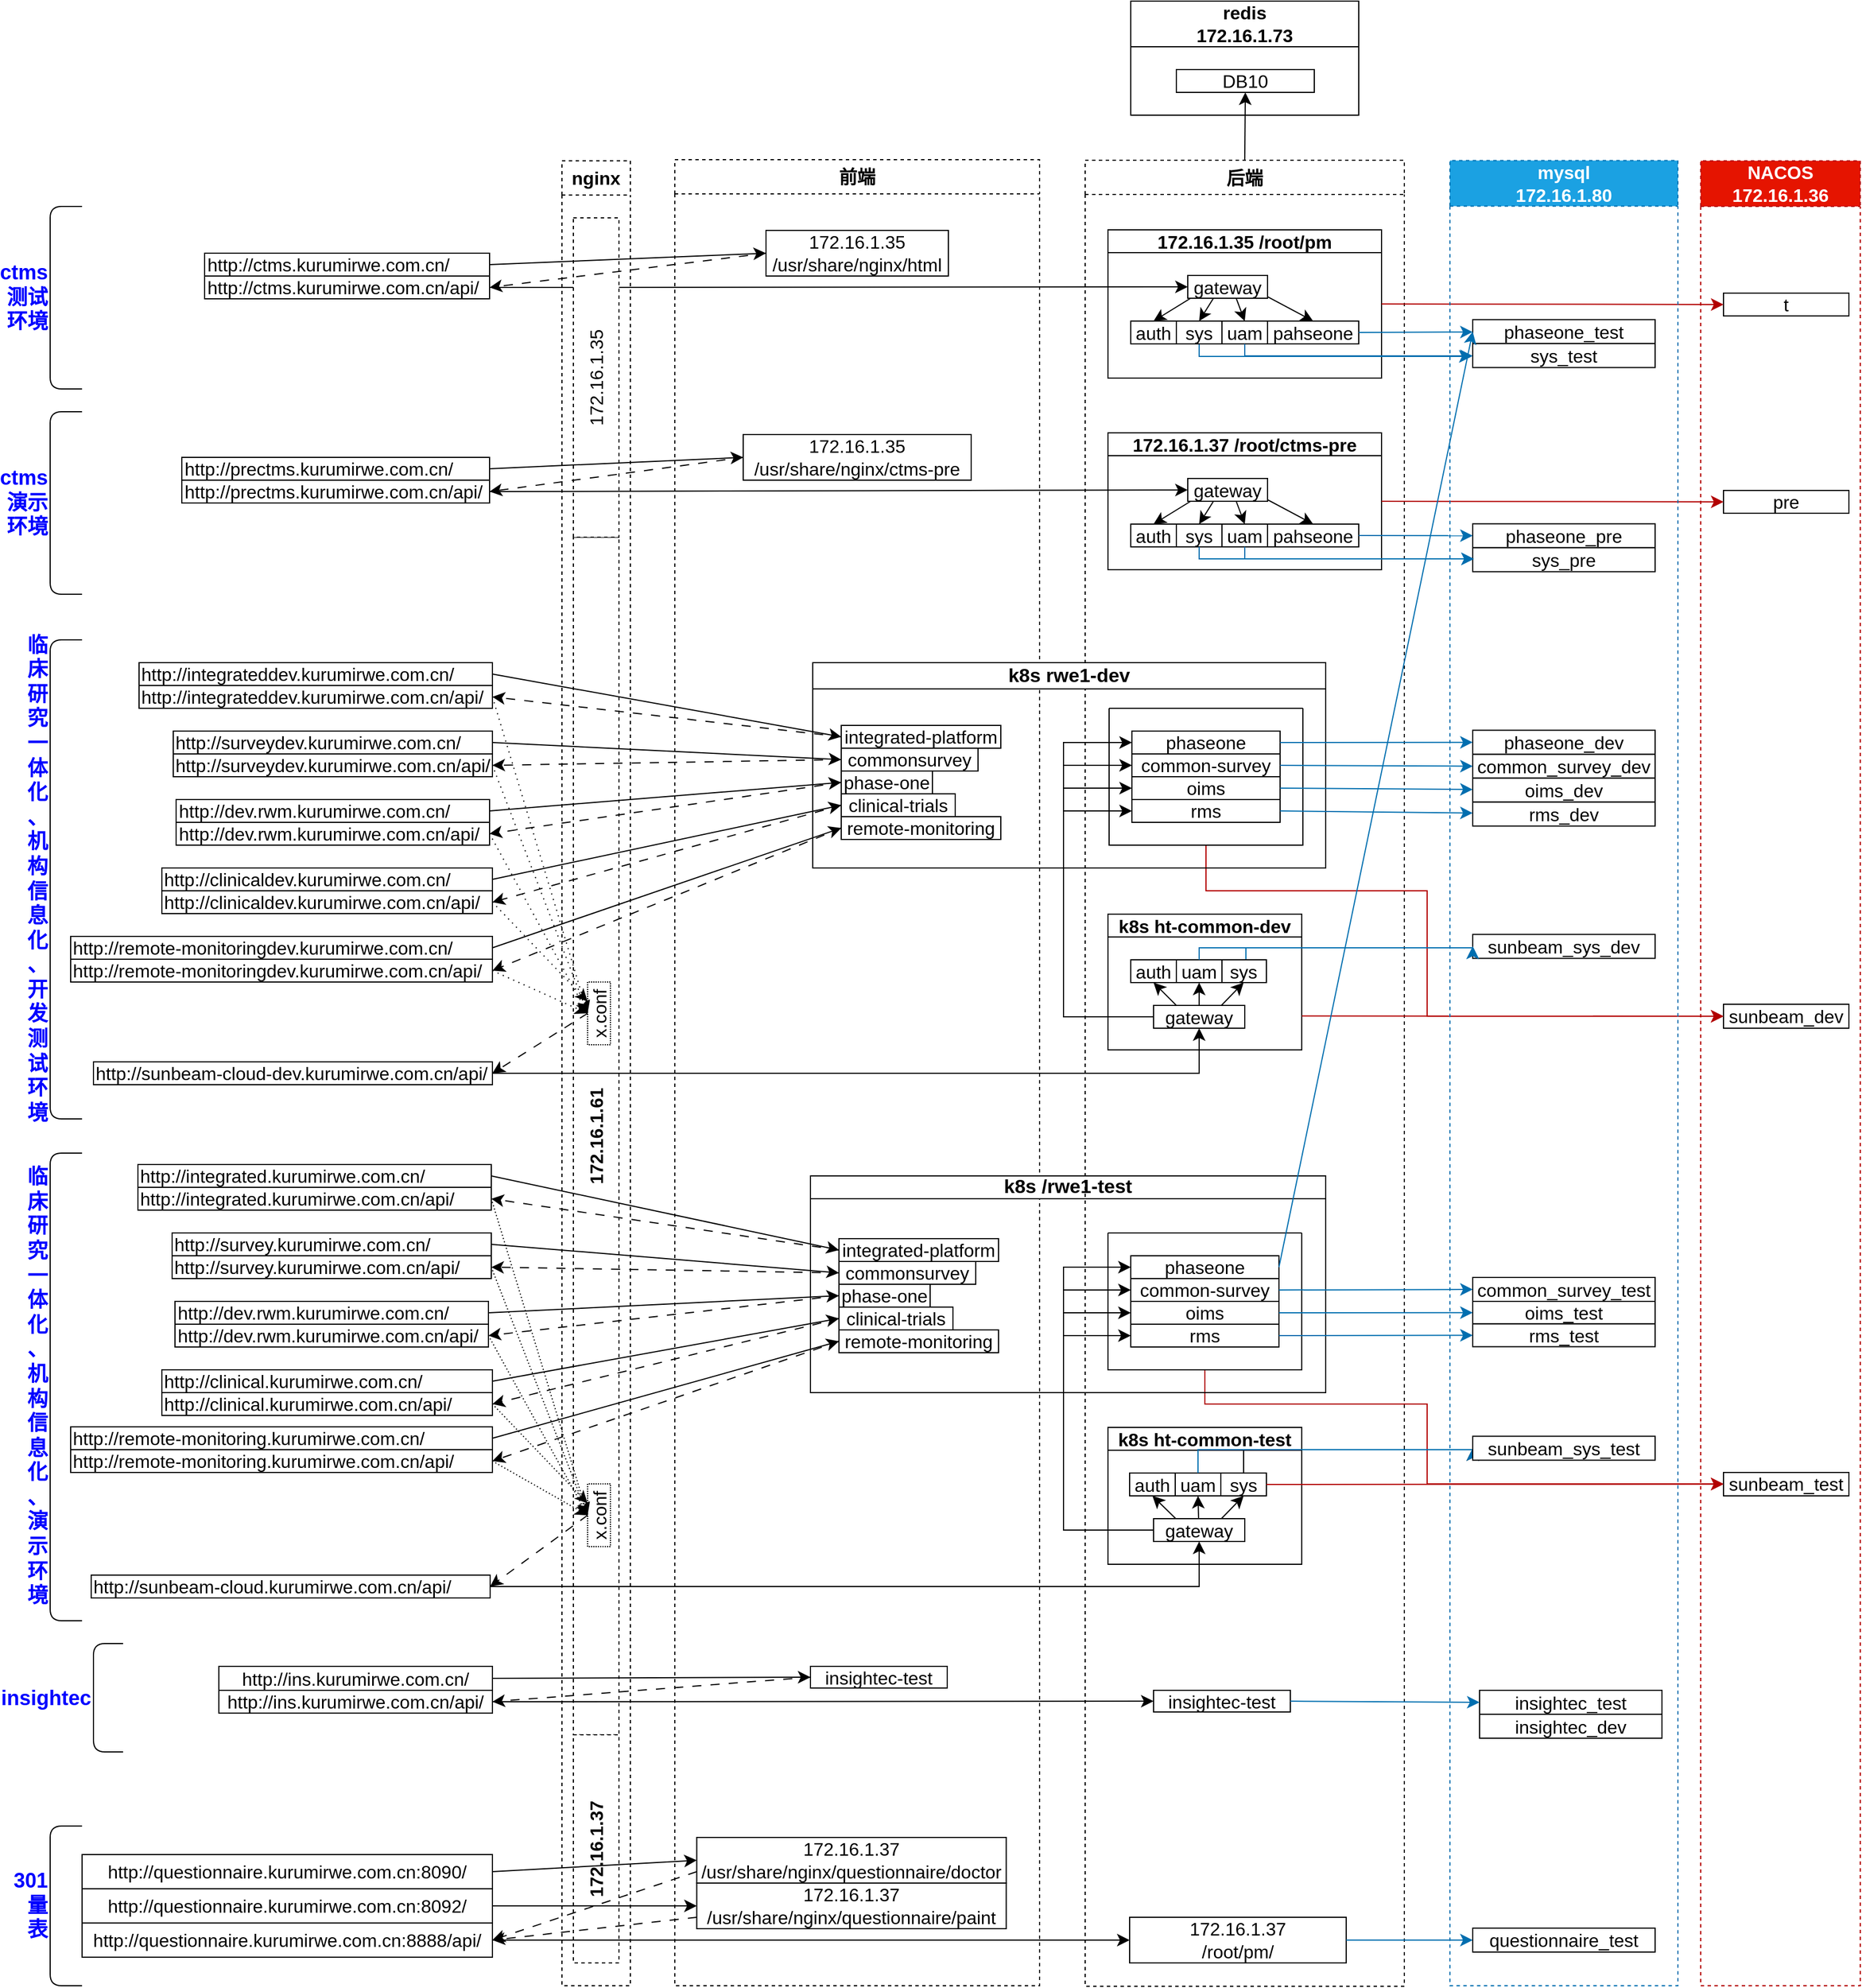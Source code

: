 <mxfile version="21.1.2" type="device">
  <diagram name="第 1 页" id="5MxNkX81AfEJnhQrQeVq">
    <mxGraphModel dx="1036" dy="1783" grid="1" gridSize="10" guides="1" tooltips="1" connect="1" arrows="0" fold="1" page="1" pageScale="1" pageWidth="827" pageHeight="1169" math="0" shadow="0">
      <root>
        <mxCell id="0" />
        <mxCell id="1" parent="0" />
        <mxCell id="cCwPJ1tw8frTHu7wozhd-159" style="edgeStyle=orthogonalEdgeStyle;rounded=0;orthogonalLoop=1;jettySize=auto;html=1;fontSize=12;startSize=8;endSize=8;exitX=0.5;exitY=1;exitDx=0;exitDy=0;fillColor=#e51400;strokeColor=#B20000;entryX=0;entryY=0.5;entryDx=0;entryDy=0;" parent="1" source="cCwPJ1tw8frTHu7wozhd-270" target="cCwPJ1tw8frTHu7wozhd-140" edge="1">
          <mxGeometry relative="1" as="geometry">
            <mxPoint x="1142" y="737.5" as="sourcePoint" />
            <mxPoint x="1540" y="930" as="targetPoint" />
            <Array as="points">
              <mxPoint x="1065" y="810" />
              <mxPoint x="1260" y="810" />
              <mxPoint x="1260" y="880" />
              <mxPoint x="1520" y="880" />
            </Array>
          </mxGeometry>
        </mxCell>
        <mxCell id="i2Tj7C190F3AamKAbhBU-1" value="http://ctms.kurumirwe.com.cn/api/" style="rounded=0;whiteSpace=wrap;html=1;fontSize=16;align=left;" parent="1" vertex="1">
          <mxGeometry x="187.5" y="-179" width="250" height="20" as="geometry" />
        </mxCell>
        <mxCell id="i2Tj7C190F3AamKAbhBU-24" style="edgeStyle=none;curved=1;rounded=0;orthogonalLoop=1;jettySize=auto;html=1;fontSize=12;startSize=8;endSize=8;exitX=1;exitY=0.5;exitDx=0;exitDy=0;" parent="1" source="i2Tj7C190F3AamKAbhBU-1" target="i2Tj7C190F3AamKAbhBU-14" edge="1">
          <mxGeometry relative="1" as="geometry">
            <mxPoint x="321" y="-169" as="sourcePoint" />
          </mxGeometry>
        </mxCell>
        <mxCell id="i2Tj7C190F3AamKAbhBU-7" value="http://ins.kurumirwe.com.cn/" style="whiteSpace=wrap;html=1;fontSize=16;" parent="1" vertex="1">
          <mxGeometry x="200" y="1040" width="240" height="21" as="geometry" />
        </mxCell>
        <mxCell id="i2Tj7C190F3AamKAbhBU-16" value="nginx" style="swimlane;whiteSpace=wrap;html=1;fontSize=16;startSize=30;swimlaneFillColor=none;gradientColor=none;dashed=1;strokeWidth=1;" parent="1" vertex="1">
          <mxGeometry x="501" y="-280" width="60" height="1600" as="geometry" />
        </mxCell>
        <mxCell id="i2Tj7C190F3AamKAbhBU-2" value="&lt;b&gt;172.16.1.61&lt;/b&gt;" style="rounded=0;whiteSpace=wrap;html=1;fontSize=16;dashed=1;horizontal=0;" parent="i2Tj7C190F3AamKAbhBU-16" vertex="1">
          <mxGeometry x="10" y="330" width="40" height="1050" as="geometry" />
        </mxCell>
        <mxCell id="i2Tj7C190F3AamKAbhBU-9" value="&lt;b&gt;172.16.1.37&lt;/b&gt;" style="rounded=0;whiteSpace=wrap;html=1;fontSize=16;horizontal=0;dashed=1;" parent="i2Tj7C190F3AamKAbhBU-16" vertex="1">
          <mxGeometry x="10" y="1380" width="40" height="200" as="geometry" />
        </mxCell>
        <mxCell id="cCwPJ1tw8frTHu7wozhd-131" value="x.conf" style="rounded=0;whiteSpace=wrap;html=1;fontSize=16;rotation=-90;dashed=1;dashPattern=1 1;" parent="i2Tj7C190F3AamKAbhBU-16" vertex="1">
          <mxGeometry x="5" y="1177.5" width="55" height="20" as="geometry" />
        </mxCell>
        <mxCell id="i2Tj7C190F3AamKAbhBU-3" value="172.16.1.35" style="rounded=0;whiteSpace=wrap;html=1;fontSize=16;horizontal=0;dashed=1;" parent="i2Tj7C190F3AamKAbhBU-16" vertex="1">
          <mxGeometry x="10" y="50" width="40" height="280" as="geometry" />
        </mxCell>
        <mxCell id="i2Tj7C190F3AamKAbhBU-19" value="前端" style="swimlane;whiteSpace=wrap;html=1;fontSize=16;startSize=30;swimlaneFillColor=none;gradientColor=none;dashed=1;strokeWidth=1;" parent="1" vertex="1">
          <mxGeometry x="600" y="-281" width="320" height="1601" as="geometry" />
        </mxCell>
        <mxCell id="i2Tj7C190F3AamKAbhBU-26" value="172.16.1.35&lt;br&gt;/usr/share/nginx/html" style="whiteSpace=wrap;html=1;fontSize=16;" parent="i2Tj7C190F3AamKAbhBU-19" vertex="1">
          <mxGeometry x="80" y="62" width="160" height="40" as="geometry" />
        </mxCell>
        <mxCell id="i2Tj7C190F3AamKAbhBU-50" value="172.16.1.35&lt;br&gt;/usr/share/nginx/ctms-pre" style="whiteSpace=wrap;html=1;fontSize=16;" parent="i2Tj7C190F3AamKAbhBU-19" vertex="1">
          <mxGeometry x="60" y="241" width="200" height="40" as="geometry" />
        </mxCell>
        <mxCell id="i2Tj7C190F3AamKAbhBU-69" value="172.16.1.37&lt;br&gt;/usr/share/nginx/questionnaire/doctor" style="whiteSpace=wrap;html=1;fontSize=16;" parent="i2Tj7C190F3AamKAbhBU-19" vertex="1">
          <mxGeometry x="19.25" y="1471" width="271.5" height="40" as="geometry" />
        </mxCell>
        <mxCell id="i2Tj7C190F3AamKAbhBU-70" value="172.16.1.37&lt;br&gt;/usr/share/nginx/questionnaire/paint" style="whiteSpace=wrap;html=1;fontSize=16;" parent="i2Tj7C190F3AamKAbhBU-19" vertex="1">
          <mxGeometry x="19.25" y="1511" width="271.5" height="40" as="geometry" />
        </mxCell>
        <mxCell id="cCwPJ1tw8frTHu7wozhd-297" value="insightec-test" style="rounded=0;whiteSpace=wrap;html=1;fontSize=16;" parent="i2Tj7C190F3AamKAbhBU-19" vertex="1">
          <mxGeometry x="119" y="1321" width="120" height="19" as="geometry" />
        </mxCell>
        <mxCell id="cCwPJ1tw8frTHu7wozhd-165" value="&lt;b style=&quot;border-color: var(--border-color);&quot;&gt;&lt;font style=&quot;border-color: var(--border-color); font-size: 17px;&quot;&gt;k8s&amp;nbsp;/rwe1-test&lt;/font&gt;&lt;/b&gt;" style="swimlane;whiteSpace=wrap;html=1;fontSize=16;startSize=20;" parent="i2Tj7C190F3AamKAbhBU-19" vertex="1">
          <mxGeometry x="119" y="891" width="452" height="190" as="geometry" />
        </mxCell>
        <mxCell id="cCwPJ1tw8frTHu7wozhd-166" value="clinical-trials" style="whiteSpace=wrap;html=1;fontSize=16;" parent="cCwPJ1tw8frTHu7wozhd-165" vertex="1">
          <mxGeometry x="25" y="115" width="100" height="20" as="geometry" />
        </mxCell>
        <mxCell id="cCwPJ1tw8frTHu7wozhd-167" value="commonsurvey" style="whiteSpace=wrap;html=1;fontSize=16;" parent="cCwPJ1tw8frTHu7wozhd-165" vertex="1">
          <mxGeometry x="25" y="75" width="120" height="20" as="geometry" />
        </mxCell>
        <mxCell id="cCwPJ1tw8frTHu7wozhd-168" value="integrated-platform" style="whiteSpace=wrap;html=1;fontSize=16;" parent="cCwPJ1tw8frTHu7wozhd-165" vertex="1">
          <mxGeometry x="25" y="55" width="140" height="20" as="geometry" />
        </mxCell>
        <mxCell id="cCwPJ1tw8frTHu7wozhd-169" value="remote-monitoring" style="whiteSpace=wrap;html=1;fontSize=16;" parent="cCwPJ1tw8frTHu7wozhd-165" vertex="1">
          <mxGeometry x="25" y="135" width="140" height="20" as="geometry" />
        </mxCell>
        <mxCell id="cCwPJ1tw8frTHu7wozhd-170" value="phase-one" style="whiteSpace=wrap;html=1;fontSize=16;" parent="cCwPJ1tw8frTHu7wozhd-165" vertex="1">
          <mxGeometry x="25" y="95" width="80" height="20" as="geometry" />
        </mxCell>
        <mxCell id="cCwPJ1tw8frTHu7wozhd-270" value="" style="swimlane;startSize=0;fontSize=16;" parent="cCwPJ1tw8frTHu7wozhd-165" vertex="1">
          <mxGeometry x="261" y="50" width="170" height="120" as="geometry" />
        </mxCell>
        <mxCell id="cCwPJ1tw8frTHu7wozhd-271" value="common-survey" style="whiteSpace=wrap;html=1;fontSize=16;" parent="cCwPJ1tw8frTHu7wozhd-270" vertex="1">
          <mxGeometry x="20" y="40" width="130" height="20" as="geometry" />
        </mxCell>
        <mxCell id="cCwPJ1tw8frTHu7wozhd-272" value="oims" style="whiteSpace=wrap;html=1;fontSize=16;" parent="cCwPJ1tw8frTHu7wozhd-270" vertex="1">
          <mxGeometry x="20" y="60" width="130" height="20" as="geometry" />
        </mxCell>
        <mxCell id="cCwPJ1tw8frTHu7wozhd-273" value="phaseone" style="whiteSpace=wrap;html=1;fontSize=16;" parent="cCwPJ1tw8frTHu7wozhd-270" vertex="1">
          <mxGeometry x="20" y="20" width="130" height="20" as="geometry" />
        </mxCell>
        <mxCell id="cCwPJ1tw8frTHu7wozhd-274" value="rms" style="whiteSpace=wrap;html=1;fontSize=16;" parent="cCwPJ1tw8frTHu7wozhd-270" vertex="1">
          <mxGeometry x="20" y="80" width="130" height="20" as="geometry" />
        </mxCell>
        <mxCell id="cCwPJ1tw8frTHu7wozhd-179" style="edgeStyle=none;curved=1;rounded=0;orthogonalLoop=1;jettySize=auto;html=1;exitX=0.5;exitY=0;exitDx=0;exitDy=0;entryX=0.5;entryY=1;entryDx=0;entryDy=0;fontSize=12;startSize=8;endSize=8;" parent="1" source="i2Tj7C190F3AamKAbhBU-20" target="cCwPJ1tw8frTHu7wozhd-178" edge="1">
          <mxGeometry relative="1" as="geometry" />
        </mxCell>
        <mxCell id="i2Tj7C190F3AamKAbhBU-20" value="后端" style="swimlane;whiteSpace=wrap;html=1;fontSize=16;startSize=30;swimlaneFillColor=none;gradientColor=none;dashed=1;strokeWidth=1;" parent="1" vertex="1">
          <mxGeometry x="960" y="-280.5" width="280" height="1601" as="geometry" />
        </mxCell>
        <mxCell id="i2Tj7C190F3AamKAbhBU-34" value="172.16.1.35&amp;nbsp;/root/pm" style="swimlane;whiteSpace=wrap;html=1;fontSize=16;startSize=20;" parent="i2Tj7C190F3AamKAbhBU-20" vertex="1">
          <mxGeometry x="20" y="61" width="240" height="130" as="geometry" />
        </mxCell>
        <mxCell id="cCwPJ1tw8frTHu7wozhd-286" style="edgeStyle=elbowEdgeStyle;rounded=0;orthogonalLoop=1;jettySize=auto;html=1;exitX=0.5;exitY=1;exitDx=0;exitDy=0;fontSize=12;startSize=8;endSize=8;elbow=vertical;fillColor=#1ba1e2;strokeColor=#006EAF;" parent="i2Tj7C190F3AamKAbhBU-34" source="i2Tj7C190F3AamKAbhBU-31" edge="1">
          <mxGeometry relative="1" as="geometry">
            <mxPoint x="319" y="111" as="targetPoint" />
            <Array as="points">
              <mxPoint x="199" y="111" />
            </Array>
          </mxGeometry>
        </mxCell>
        <mxCell id="i2Tj7C190F3AamKAbhBU-31" value="sys" style="whiteSpace=wrap;html=1;fontSize=16;" parent="i2Tj7C190F3AamKAbhBU-34" vertex="1">
          <mxGeometry x="60" y="80" width="40" height="20" as="geometry" />
        </mxCell>
        <mxCell id="i2Tj7C190F3AamKAbhBU-30" value="auth" style="whiteSpace=wrap;html=1;fontSize=16;" parent="i2Tj7C190F3AamKAbhBU-34" vertex="1">
          <mxGeometry x="20" y="80" width="40" height="20" as="geometry" />
        </mxCell>
        <mxCell id="i2Tj7C190F3AamKAbhBU-32" value="uam" style="whiteSpace=wrap;html=1;fontSize=16;" parent="i2Tj7C190F3AamKAbhBU-34" vertex="1">
          <mxGeometry x="100" y="80" width="40" height="20" as="geometry" />
        </mxCell>
        <mxCell id="i2Tj7C190F3AamKAbhBU-33" value="pahseone" style="whiteSpace=wrap;html=1;fontSize=16;" parent="i2Tj7C190F3AamKAbhBU-34" vertex="1">
          <mxGeometry x="140" y="80" width="80" height="20" as="geometry" />
        </mxCell>
        <mxCell id="i2Tj7C190F3AamKAbhBU-36" style="edgeStyle=none;curved=1;rounded=0;orthogonalLoop=1;jettySize=auto;html=1;exitX=0.5;exitY=0;exitDx=0;exitDy=0;entryX=0.5;entryY=0;entryDx=0;entryDy=0;fontSize=12;startSize=8;endSize=8;" parent="i2Tj7C190F3AamKAbhBU-34" source="i2Tj7C190F3AamKAbhBU-14" target="i2Tj7C190F3AamKAbhBU-31" edge="1">
          <mxGeometry relative="1" as="geometry" />
        </mxCell>
        <mxCell id="i2Tj7C190F3AamKAbhBU-37" style="edgeStyle=none;curved=1;rounded=0;orthogonalLoop=1;jettySize=auto;html=1;exitX=0.5;exitY=0;exitDx=0;exitDy=0;entryX=0.5;entryY=0;entryDx=0;entryDy=0;fontSize=12;startSize=8;endSize=8;" parent="i2Tj7C190F3AamKAbhBU-34" source="i2Tj7C190F3AamKAbhBU-14" target="i2Tj7C190F3AamKAbhBU-30" edge="1">
          <mxGeometry relative="1" as="geometry" />
        </mxCell>
        <mxCell id="i2Tj7C190F3AamKAbhBU-38" style="edgeStyle=none;curved=1;rounded=0;orthogonalLoop=1;jettySize=auto;html=1;exitX=0.5;exitY=0;exitDx=0;exitDy=0;fontSize=12;startSize=8;endSize=8;" parent="i2Tj7C190F3AamKAbhBU-34" source="i2Tj7C190F3AamKAbhBU-14" edge="1">
          <mxGeometry relative="1" as="geometry">
            <mxPoint x="120" y="80" as="targetPoint" />
          </mxGeometry>
        </mxCell>
        <mxCell id="i2Tj7C190F3AamKAbhBU-39" style="edgeStyle=none;curved=1;rounded=0;orthogonalLoop=1;jettySize=auto;html=1;exitX=0.5;exitY=0;exitDx=0;exitDy=0;entryX=0.5;entryY=0;entryDx=0;entryDy=0;fontSize=12;startSize=8;endSize=8;" parent="i2Tj7C190F3AamKAbhBU-34" source="i2Tj7C190F3AamKAbhBU-14" target="i2Tj7C190F3AamKAbhBU-33" edge="1">
          <mxGeometry relative="1" as="geometry" />
        </mxCell>
        <mxCell id="i2Tj7C190F3AamKAbhBU-14" value="gateway" style="whiteSpace=wrap;html=1;fontSize=16;" parent="i2Tj7C190F3AamKAbhBU-34" vertex="1">
          <mxGeometry x="70" y="40" width="70" height="20" as="geometry" />
        </mxCell>
        <mxCell id="i2Tj7C190F3AamKAbhBU-51" value="172.16.1.37&amp;nbsp;/root/ctms-pre" style="swimlane;whiteSpace=wrap;html=1;fontSize=16;startSize=20;" parent="i2Tj7C190F3AamKAbhBU-20" vertex="1">
          <mxGeometry x="20" y="239" width="240" height="120" as="geometry" />
        </mxCell>
        <mxCell id="i2Tj7C190F3AamKAbhBU-52" value="sys" style="whiteSpace=wrap;html=1;fontSize=16;" parent="i2Tj7C190F3AamKAbhBU-51" vertex="1">
          <mxGeometry x="60" y="80" width="40" height="20" as="geometry" />
        </mxCell>
        <mxCell id="i2Tj7C190F3AamKAbhBU-53" value="auth" style="whiteSpace=wrap;html=1;fontSize=16;" parent="i2Tj7C190F3AamKAbhBU-51" vertex="1">
          <mxGeometry x="20" y="80" width="40" height="20" as="geometry" />
        </mxCell>
        <mxCell id="i2Tj7C190F3AamKAbhBU-54" value="uam" style="whiteSpace=wrap;html=1;fontSize=16;" parent="i2Tj7C190F3AamKAbhBU-51" vertex="1">
          <mxGeometry x="100" y="80" width="40" height="20" as="geometry" />
        </mxCell>
        <mxCell id="i2Tj7C190F3AamKAbhBU-55" value="pahseone" style="whiteSpace=wrap;html=1;fontSize=16;" parent="i2Tj7C190F3AamKAbhBU-51" vertex="1">
          <mxGeometry x="140" y="80" width="80" height="20" as="geometry" />
        </mxCell>
        <mxCell id="i2Tj7C190F3AamKAbhBU-56" style="edgeStyle=none;curved=1;rounded=0;orthogonalLoop=1;jettySize=auto;html=1;exitX=0.5;exitY=0;exitDx=0;exitDy=0;entryX=0.5;entryY=0;entryDx=0;entryDy=0;fontSize=12;startSize=8;endSize=8;" parent="i2Tj7C190F3AamKAbhBU-51" source="i2Tj7C190F3AamKAbhBU-60" target="i2Tj7C190F3AamKAbhBU-52" edge="1">
          <mxGeometry relative="1" as="geometry" />
        </mxCell>
        <mxCell id="i2Tj7C190F3AamKAbhBU-57" style="edgeStyle=none;curved=1;rounded=0;orthogonalLoop=1;jettySize=auto;html=1;exitX=0.5;exitY=0;exitDx=0;exitDy=0;entryX=0.5;entryY=0;entryDx=0;entryDy=0;fontSize=12;startSize=8;endSize=8;" parent="i2Tj7C190F3AamKAbhBU-51" source="i2Tj7C190F3AamKAbhBU-60" target="i2Tj7C190F3AamKAbhBU-53" edge="1">
          <mxGeometry relative="1" as="geometry" />
        </mxCell>
        <mxCell id="i2Tj7C190F3AamKAbhBU-58" style="edgeStyle=none;curved=1;rounded=0;orthogonalLoop=1;jettySize=auto;html=1;exitX=0.5;exitY=0;exitDx=0;exitDy=0;fontSize=12;startSize=8;endSize=8;" parent="i2Tj7C190F3AamKAbhBU-51" source="i2Tj7C190F3AamKAbhBU-60" edge="1">
          <mxGeometry relative="1" as="geometry">
            <mxPoint x="120" y="80" as="targetPoint" />
          </mxGeometry>
        </mxCell>
        <mxCell id="i2Tj7C190F3AamKAbhBU-59" style="edgeStyle=none;curved=1;rounded=0;orthogonalLoop=1;jettySize=auto;html=1;exitX=0.5;exitY=0;exitDx=0;exitDy=0;entryX=0.5;entryY=0;entryDx=0;entryDy=0;fontSize=12;startSize=8;endSize=8;" parent="i2Tj7C190F3AamKAbhBU-51" source="i2Tj7C190F3AamKAbhBU-60" target="i2Tj7C190F3AamKAbhBU-55" edge="1">
          <mxGeometry relative="1" as="geometry" />
        </mxCell>
        <mxCell id="i2Tj7C190F3AamKAbhBU-60" value="gateway" style="whiteSpace=wrap;html=1;fontSize=16;" parent="i2Tj7C190F3AamKAbhBU-51" vertex="1">
          <mxGeometry x="70" y="40" width="70" height="20" as="geometry" />
        </mxCell>
        <mxCell id="i2Tj7C190F3AamKAbhBU-76" value="insightec-test" style="whiteSpace=wrap;html=1;fontSize=16;" parent="i2Tj7C190F3AamKAbhBU-20" vertex="1">
          <mxGeometry x="60" y="1341.5" width="120" height="19" as="geometry" />
        </mxCell>
        <mxCell id="i2Tj7C190F3AamKAbhBU-67" value="172.16.1.37&lt;br&gt;/root/pm/" style="whiteSpace=wrap;html=1;fontSize=16;" parent="i2Tj7C190F3AamKAbhBU-20" vertex="1">
          <mxGeometry x="39" y="1540.5" width="190" height="40" as="geometry" />
        </mxCell>
        <mxCell id="cCwPJ1tw8frTHu7wozhd-258" value="k8s ht-common-test" style="swimlane;whiteSpace=wrap;html=1;fontSize=16;startSize=20;" parent="i2Tj7C190F3AamKAbhBU-20" vertex="1">
          <mxGeometry x="20" y="1111" width="170" height="120" as="geometry" />
        </mxCell>
        <mxCell id="cCwPJ1tw8frTHu7wozhd-259" value="sys" style="whiteSpace=wrap;html=1;fontSize=16;" parent="cCwPJ1tw8frTHu7wozhd-258" vertex="1">
          <mxGeometry x="99" y="40" width="40" height="20" as="geometry" />
        </mxCell>
        <mxCell id="cCwPJ1tw8frTHu7wozhd-260" value="auth" style="whiteSpace=wrap;html=1;fontSize=16;" parent="cCwPJ1tw8frTHu7wozhd-258" vertex="1">
          <mxGeometry x="19" y="40" width="40" height="20" as="geometry" />
        </mxCell>
        <mxCell id="cCwPJ1tw8frTHu7wozhd-261" value="uam" style="whiteSpace=wrap;html=1;fontSize=16;" parent="cCwPJ1tw8frTHu7wozhd-258" vertex="1">
          <mxGeometry x="59" y="40" width="40" height="20" as="geometry" />
        </mxCell>
        <mxCell id="cCwPJ1tw8frTHu7wozhd-262" style="edgeStyle=none;curved=1;rounded=0;orthogonalLoop=1;jettySize=auto;html=1;exitX=0.5;exitY=1;exitDx=0;exitDy=0;entryX=0.5;entryY=1;entryDx=0;entryDy=0;fontSize=12;startSize=8;endSize=8;" parent="cCwPJ1tw8frTHu7wozhd-258" source="cCwPJ1tw8frTHu7wozhd-265" target="cCwPJ1tw8frTHu7wozhd-261" edge="1">
          <mxGeometry relative="1" as="geometry" />
        </mxCell>
        <mxCell id="cCwPJ1tw8frTHu7wozhd-263" style="edgeStyle=none;curved=1;rounded=0;orthogonalLoop=1;jettySize=auto;html=1;exitX=0.5;exitY=1;exitDx=0;exitDy=0;entryX=0.5;entryY=1;entryDx=0;entryDy=0;fontSize=12;startSize=8;endSize=8;" parent="cCwPJ1tw8frTHu7wozhd-258" source="cCwPJ1tw8frTHu7wozhd-265" target="cCwPJ1tw8frTHu7wozhd-259" edge="1">
          <mxGeometry relative="1" as="geometry" />
        </mxCell>
        <mxCell id="cCwPJ1tw8frTHu7wozhd-264" style="edgeStyle=none;curved=1;rounded=0;orthogonalLoop=1;jettySize=auto;html=1;exitX=0.5;exitY=1;exitDx=0;exitDy=0;entryX=0.5;entryY=1;entryDx=0;entryDy=0;fontSize=12;startSize=8;endSize=8;" parent="cCwPJ1tw8frTHu7wozhd-258" source="cCwPJ1tw8frTHu7wozhd-265" target="cCwPJ1tw8frTHu7wozhd-260" edge="1">
          <mxGeometry relative="1" as="geometry" />
        </mxCell>
        <mxCell id="cCwPJ1tw8frTHu7wozhd-265" value="gateway" style="whiteSpace=wrap;html=1;fontSize=16;" parent="cCwPJ1tw8frTHu7wozhd-258" vertex="1">
          <mxGeometry x="40" y="80" width="80" height="20" as="geometry" />
        </mxCell>
        <mxCell id="i2Tj7C190F3AamKAbhBU-5" value="http://integrateddev.kurumirwe.com.cn/" style="rounded=0;whiteSpace=wrap;html=1;fontSize=16;align=left;" parent="i2Tj7C190F3AamKAbhBU-20" vertex="1">
          <mxGeometry x="-830" y="440.5" width="310" height="20" as="geometry" />
        </mxCell>
        <mxCell id="i2Tj7C190F3AamKAbhBU-6" value="http://remote-monitoringdev.kurumirwe.com.cn/" style="rounded=0;whiteSpace=wrap;html=1;fontSize=16;align=left;" parent="i2Tj7C190F3AamKAbhBU-20" vertex="1">
          <mxGeometry x="-890" y="680.5" width="370" height="20" as="geometry" />
        </mxCell>
        <mxCell id="i2Tj7C190F3AamKAbhBU-10" value="http://surveydev.kurumirwe.com.cn/" style="rounded=0;whiteSpace=wrap;html=1;fontSize=16;align=left;" parent="i2Tj7C190F3AamKAbhBU-20" vertex="1">
          <mxGeometry x="-800" y="500.5" width="280" height="20" as="geometry" />
        </mxCell>
        <mxCell id="i2Tj7C190F3AamKAbhBU-12" value="http://clinicaldev.kurumirwe.com.cn/" style="rounded=0;whiteSpace=wrap;html=1;fontSize=16;align=left;" parent="i2Tj7C190F3AamKAbhBU-20" vertex="1">
          <mxGeometry x="-810" y="620.5" width="290" height="20" as="geometry" />
        </mxCell>
        <mxCell id="i2Tj7C190F3AamKAbhBU-113" value="x.conf" style="rounded=0;whiteSpace=wrap;html=1;fontSize=16;rotation=-90;dashed=1;dashPattern=1 1;" parent="i2Tj7C190F3AamKAbhBU-20" vertex="1">
          <mxGeometry x="-454" y="738" width="55" height="20" as="geometry" />
        </mxCell>
        <mxCell id="i2Tj7C190F3AamKAbhBU-91" value="k8s ht-common-dev" style="swimlane;whiteSpace=wrap;html=1;fontSize=16;startSize=20;" parent="i2Tj7C190F3AamKAbhBU-20" vertex="1">
          <mxGeometry x="20" y="661" width="170" height="119" as="geometry" />
        </mxCell>
        <mxCell id="i2Tj7C190F3AamKAbhBU-92" value="sys" style="whiteSpace=wrap;html=1;fontSize=16;" parent="i2Tj7C190F3AamKAbhBU-91" vertex="1">
          <mxGeometry x="99" y="40" width="40" height="20" as="geometry" />
        </mxCell>
        <mxCell id="i2Tj7C190F3AamKAbhBU-93" value="auth" style="whiteSpace=wrap;html=1;fontSize=16;" parent="i2Tj7C190F3AamKAbhBU-91" vertex="1">
          <mxGeometry x="20" y="40" width="40" height="20" as="geometry" />
        </mxCell>
        <mxCell id="i2Tj7C190F3AamKAbhBU-94" value="uam" style="whiteSpace=wrap;html=1;fontSize=16;" parent="i2Tj7C190F3AamKAbhBU-91" vertex="1">
          <mxGeometry x="60" y="40" width="40" height="20" as="geometry" />
        </mxCell>
        <mxCell id="cCwPJ1tw8frTHu7wozhd-203" style="edgeStyle=none;curved=1;rounded=0;orthogonalLoop=1;jettySize=auto;html=1;exitX=0.5;exitY=1;exitDx=0;exitDy=0;entryX=0.5;entryY=1;entryDx=0;entryDy=0;fontSize=12;startSize=8;endSize=8;" parent="i2Tj7C190F3AamKAbhBU-91" source="i2Tj7C190F3AamKAbhBU-100" target="i2Tj7C190F3AamKAbhBU-94" edge="1">
          <mxGeometry relative="1" as="geometry" />
        </mxCell>
        <mxCell id="cCwPJ1tw8frTHu7wozhd-204" style="edgeStyle=none;curved=1;rounded=0;orthogonalLoop=1;jettySize=auto;html=1;exitX=0.5;exitY=1;exitDx=0;exitDy=0;entryX=0.5;entryY=1;entryDx=0;entryDy=0;fontSize=12;startSize=8;endSize=8;" parent="i2Tj7C190F3AamKAbhBU-91" source="i2Tj7C190F3AamKAbhBU-100" target="i2Tj7C190F3AamKAbhBU-92" edge="1">
          <mxGeometry relative="1" as="geometry" />
        </mxCell>
        <mxCell id="cCwPJ1tw8frTHu7wozhd-205" style="edgeStyle=none;curved=1;rounded=0;orthogonalLoop=1;jettySize=auto;html=1;exitX=0.5;exitY=1;exitDx=0;exitDy=0;entryX=0.5;entryY=1;entryDx=0;entryDy=0;fontSize=12;startSize=8;endSize=8;" parent="i2Tj7C190F3AamKAbhBU-91" source="i2Tj7C190F3AamKAbhBU-100" target="i2Tj7C190F3AamKAbhBU-93" edge="1">
          <mxGeometry relative="1" as="geometry" />
        </mxCell>
        <mxCell id="i2Tj7C190F3AamKAbhBU-100" value="gateway" style="whiteSpace=wrap;html=1;fontSize=16;" parent="i2Tj7C190F3AamKAbhBU-91" vertex="1">
          <mxGeometry x="40" y="80" width="80" height="20" as="geometry" />
        </mxCell>
        <mxCell id="i2Tj7C190F3AamKAbhBU-102" value="sunbeam_dev" style="whiteSpace=wrap;html=1;fontSize=16;" parent="i2Tj7C190F3AamKAbhBU-20" vertex="1">
          <mxGeometry x="560" y="740" width="110" height="21" as="geometry" />
        </mxCell>
        <mxCell id="i2Tj7C190F3AamKAbhBU-112" style="edgeStyle=none;curved=1;rounded=0;orthogonalLoop=1;jettySize=auto;html=1;exitX=1;exitY=0.5;exitDx=0;exitDy=0;entryX=0.5;entryY=0;entryDx=0;entryDy=0;fontSize=12;startSize=8;endSize=8;dashed=1;dashPattern=1 4;" parent="i2Tj7C190F3AamKAbhBU-20" source="i2Tj7C190F3AamKAbhBU-84" target="i2Tj7C190F3AamKAbhBU-113" edge="1">
          <mxGeometry relative="1" as="geometry" />
        </mxCell>
        <mxCell id="i2Tj7C190F3AamKAbhBU-84" value="http://integrateddev.kurumirwe.com.cn/api/" style="rounded=0;whiteSpace=wrap;html=1;fontSize=16;align=left;" parent="i2Tj7C190F3AamKAbhBU-20" vertex="1">
          <mxGeometry x="-830" y="460.5" width="310" height="20" as="geometry" />
        </mxCell>
        <mxCell id="i2Tj7C190F3AamKAbhBU-117" style="edgeStyle=none;curved=1;rounded=0;orthogonalLoop=1;jettySize=auto;html=1;exitX=1;exitY=0.5;exitDx=0;exitDy=0;entryX=0.5;entryY=0;entryDx=0;entryDy=0;fontSize=12;startSize=8;endSize=8;dashed=1;dashPattern=1 4;" parent="i2Tj7C190F3AamKAbhBU-20" source="i2Tj7C190F3AamKAbhBU-85" target="i2Tj7C190F3AamKAbhBU-113" edge="1">
          <mxGeometry relative="1" as="geometry" />
        </mxCell>
        <mxCell id="i2Tj7C190F3AamKAbhBU-85" value="http://surveydev.kurumirwe.com.cn/api/" style="rounded=0;whiteSpace=wrap;html=1;fontSize=16;align=left;" parent="i2Tj7C190F3AamKAbhBU-20" vertex="1">
          <mxGeometry x="-800" y="520.5" width="280" height="20" as="geometry" />
        </mxCell>
        <mxCell id="i2Tj7C190F3AamKAbhBU-120" style="edgeStyle=none;curved=1;rounded=0;orthogonalLoop=1;jettySize=auto;html=1;exitX=1;exitY=0.5;exitDx=0;exitDy=0;fontSize=12;startSize=8;endSize=8;dashed=1;dashPattern=1 4;" parent="i2Tj7C190F3AamKAbhBU-20" source="i2Tj7C190F3AamKAbhBU-86" target="i2Tj7C190F3AamKAbhBU-113" edge="1">
          <mxGeometry relative="1" as="geometry">
            <mxPoint x="-469" y="640.5" as="targetPoint" />
          </mxGeometry>
        </mxCell>
        <mxCell id="i2Tj7C190F3AamKAbhBU-86" value="http://clinicaldev.kurumirwe.com.cn/api/" style="rounded=0;whiteSpace=wrap;html=1;fontSize=16;align=left;" parent="i2Tj7C190F3AamKAbhBU-20" vertex="1">
          <mxGeometry x="-810" y="640.5" width="290" height="20" as="geometry" />
        </mxCell>
        <mxCell id="i2Tj7C190F3AamKAbhBU-123" style="edgeStyle=none;curved=1;rounded=0;orthogonalLoop=1;jettySize=auto;html=1;exitX=1;exitY=0.5;exitDx=0;exitDy=0;entryX=0.5;entryY=0;entryDx=0;entryDy=0;fontSize=12;startSize=8;endSize=8;dashed=1;dashPattern=1 4;" parent="i2Tj7C190F3AamKAbhBU-20" source="i2Tj7C190F3AamKAbhBU-87" target="i2Tj7C190F3AamKAbhBU-113" edge="1">
          <mxGeometry relative="1" as="geometry" />
        </mxCell>
        <mxCell id="i2Tj7C190F3AamKAbhBU-87" value="http://remote-monitoringdev.kurumirwe.com.cn/api/" style="rounded=0;whiteSpace=wrap;html=1;fontSize=16;align=left;" parent="i2Tj7C190F3AamKAbhBU-20" vertex="1">
          <mxGeometry x="-890" y="700.5" width="370" height="20" as="geometry" />
        </mxCell>
        <mxCell id="i2Tj7C190F3AamKAbhBU-111" style="edgeStyle=none;curved=1;rounded=0;orthogonalLoop=1;jettySize=auto;html=1;exitX=0;exitY=0.5;exitDx=0;exitDy=0;entryX=1;entryY=0.5;entryDx=0;entryDy=0;fontSize=12;startSize=8;endSize=8;dashed=1;dashPattern=8 8;" parent="i2Tj7C190F3AamKAbhBU-20" source="i2Tj7C190F3AamKAbhBU-107" target="i2Tj7C190F3AamKAbhBU-84" edge="1">
          <mxGeometry relative="1" as="geometry" />
        </mxCell>
        <mxCell id="i2Tj7C190F3AamKAbhBU-116" style="edgeStyle=none;curved=1;rounded=0;orthogonalLoop=1;jettySize=auto;html=1;exitX=0;exitY=0.5;exitDx=0;exitDy=0;entryX=1;entryY=0.5;entryDx=0;entryDy=0;fontSize=12;startSize=8;endSize=8;dashed=1;dashPattern=8 8;" parent="i2Tj7C190F3AamKAbhBU-20" source="i2Tj7C190F3AamKAbhBU-106" target="i2Tj7C190F3AamKAbhBU-85" edge="1">
          <mxGeometry relative="1" as="geometry" />
        </mxCell>
        <mxCell id="i2Tj7C190F3AamKAbhBU-119" style="edgeStyle=none;curved=1;rounded=0;orthogonalLoop=1;jettySize=auto;html=1;exitX=0;exitY=0.5;exitDx=0;exitDy=0;entryX=1;entryY=0.5;entryDx=0;entryDy=0;fontSize=12;startSize=8;endSize=8;dashed=1;dashPattern=8 8;" parent="i2Tj7C190F3AamKAbhBU-20" source="i2Tj7C190F3AamKAbhBU-104" target="i2Tj7C190F3AamKAbhBU-86" edge="1">
          <mxGeometry relative="1" as="geometry" />
        </mxCell>
        <mxCell id="i2Tj7C190F3AamKAbhBU-122" style="edgeStyle=none;curved=1;rounded=0;orthogonalLoop=1;jettySize=auto;html=1;exitX=0;exitY=0.5;exitDx=0;exitDy=0;entryX=1;entryY=0.5;entryDx=0;entryDy=0;fontSize=12;startSize=8;endSize=8;dashed=1;dashPattern=8 8;" parent="i2Tj7C190F3AamKAbhBU-20" source="i2Tj7C190F3AamKAbhBU-109" target="i2Tj7C190F3AamKAbhBU-87" edge="1">
          <mxGeometry relative="1" as="geometry" />
        </mxCell>
        <mxCell id="i2Tj7C190F3AamKAbhBU-124" value="http://dev.rwm.kurumirwe.com.cn/" style="rounded=0;whiteSpace=wrap;html=1;fontSize=16;align=left;" parent="i2Tj7C190F3AamKAbhBU-20" vertex="1">
          <mxGeometry x="-797.5" y="560.5" width="275" height="20" as="geometry" />
        </mxCell>
        <mxCell id="i2Tj7C190F3AamKAbhBU-130" style="edgeStyle=none;curved=1;rounded=0;orthogonalLoop=1;jettySize=auto;html=1;exitX=1;exitY=0.5;exitDx=0;exitDy=0;entryX=0.5;entryY=0;entryDx=0;entryDy=0;fontSize=12;startSize=8;endSize=8;dashed=1;dashPattern=1 4;" parent="i2Tj7C190F3AamKAbhBU-20" source="i2Tj7C190F3AamKAbhBU-125" target="i2Tj7C190F3AamKAbhBU-113" edge="1">
          <mxGeometry relative="1" as="geometry" />
        </mxCell>
        <mxCell id="i2Tj7C190F3AamKAbhBU-125" value="http://dev.rwm.kurumirwe.com.cn/api/" style="rounded=0;whiteSpace=wrap;html=1;fontSize=16;align=left;" parent="i2Tj7C190F3AamKAbhBU-20" vertex="1">
          <mxGeometry x="-797.5" y="580.5" width="275" height="20" as="geometry" />
        </mxCell>
        <mxCell id="i2Tj7C190F3AamKAbhBU-129" style="edgeStyle=none;curved=1;rounded=0;orthogonalLoop=1;jettySize=auto;html=1;exitX=0;exitY=0.5;exitDx=0;exitDy=0;fontSize=12;startSize=8;endSize=8;entryX=1;entryY=0.5;entryDx=0;entryDy=0;dashed=1;dashPattern=8 8;" parent="i2Tj7C190F3AamKAbhBU-20" source="i2Tj7C190F3AamKAbhBU-108" target="i2Tj7C190F3AamKAbhBU-125" edge="1">
          <mxGeometry relative="1" as="geometry" />
        </mxCell>
        <mxCell id="i2Tj7C190F3AamKAbhBU-152" style="edgeStyle=orthogonalEdgeStyle;rounded=0;orthogonalLoop=1;jettySize=auto;html=1;fontSize=12;startSize=8;endSize=8;exitX=0.5;exitY=1;exitDx=0;exitDy=0;elbow=vertical;fillColor=#e51400;strokeColor=#B20000;entryX=0;entryY=0.5;entryDx=0;entryDy=0;" parent="i2Tj7C190F3AamKAbhBU-20" source="cCwPJ1tw8frTHu7wozhd-8" target="i2Tj7C190F3AamKAbhBU-102" edge="1">
          <mxGeometry relative="1" as="geometry">
            <mxPoint x="283" y="571.5" as="sourcePoint" />
            <mxPoint x="550" y="750.5" as="targetPoint" />
            <Array as="points">
              <mxPoint x="106" y="640.5" />
              <mxPoint x="300" y="640.5" />
              <mxPoint x="300" y="750.5" />
            </Array>
          </mxGeometry>
        </mxCell>
        <mxCell id="i2Tj7C190F3AamKAbhBU-153" style="edgeStyle=none;curved=1;rounded=0;orthogonalLoop=1;jettySize=auto;html=1;fontSize=12;startSize=8;endSize=8;exitX=1;exitY=0.75;exitDx=0;exitDy=0;fillColor=#e51400;strokeColor=#B20000;entryX=0;entryY=0.5;entryDx=0;entryDy=0;" parent="i2Tj7C190F3AamKAbhBU-20" source="i2Tj7C190F3AamKAbhBU-91" target="i2Tj7C190F3AamKAbhBU-102" edge="1">
          <mxGeometry relative="1" as="geometry">
            <mxPoint x="283" y="731.5" as="sourcePoint" />
            <mxPoint x="550" y="760.5" as="targetPoint" />
          </mxGeometry>
        </mxCell>
        <mxCell id="i2Tj7C190F3AamKAbhBU-143" style="edgeStyle=elbowEdgeStyle;rounded=0;orthogonalLoop=1;jettySize=auto;html=1;fontSize=12;startSize=8;endSize=8;entryX=0;entryY=0.5;entryDx=0;entryDy=0;exitX=0;exitY=0.5;exitDx=0;exitDy=0;" parent="i2Tj7C190F3AamKAbhBU-20" source="i2Tj7C190F3AamKAbhBU-100" target="i2Tj7C190F3AamKAbhBU-138" edge="1">
          <mxGeometry relative="1" as="geometry">
            <mxPoint x="271" y="481.5" as="targetPoint" />
            <Array as="points">
              <mxPoint x="-19" y="730.5" />
              <mxPoint x="261" y="550.5" />
              <mxPoint x="341" y="571.5" />
              <mxPoint x="301" y="671.5" />
            </Array>
            <mxPoint x="71" y="760.5" as="sourcePoint" />
          </mxGeometry>
        </mxCell>
        <mxCell id="i2Tj7C190F3AamKAbhBU-145" style="edgeStyle=elbowEdgeStyle;rounded=0;orthogonalLoop=1;jettySize=auto;html=1;entryX=0;entryY=0.5;entryDx=0;entryDy=0;fontSize=12;startSize=8;endSize=8;exitX=0;exitY=0.5;exitDx=0;exitDy=0;" parent="i2Tj7C190F3AamKAbhBU-20" source="i2Tj7C190F3AamKAbhBU-100" target="i2Tj7C190F3AamKAbhBU-139" edge="1">
          <mxGeometry relative="1" as="geometry">
            <Array as="points">
              <mxPoint x="-19" y="700.5" />
              <mxPoint x="261" y="570.5" />
              <mxPoint x="341" y="571.5" />
              <mxPoint x="301" y="671.5" />
            </Array>
            <mxPoint x="101" y="770.5" as="sourcePoint" />
          </mxGeometry>
        </mxCell>
        <mxCell id="i2Tj7C190F3AamKAbhBU-146" style="edgeStyle=elbowEdgeStyle;orthogonalLoop=1;jettySize=auto;html=1;exitX=0;exitY=0.5;exitDx=0;exitDy=0;entryX=0;entryY=0.5;entryDx=0;entryDy=0;fontSize=12;startSize=8;endSize=8;rounded=0;" parent="i2Tj7C190F3AamKAbhBU-20" source="i2Tj7C190F3AamKAbhBU-100" target="i2Tj7C190F3AamKAbhBU-140" edge="1">
          <mxGeometry relative="1" as="geometry">
            <Array as="points">
              <mxPoint x="-19" y="720.5" />
              <mxPoint x="261" y="590.5" />
              <mxPoint x="341" y="621.5" />
              <mxPoint x="331" y="621.5" />
              <mxPoint x="301" y="691.5" />
            </Array>
          </mxGeometry>
        </mxCell>
        <mxCell id="cCwPJ1tw8frTHu7wozhd-5" style="edgeStyle=elbowEdgeStyle;rounded=0;orthogonalLoop=1;jettySize=auto;html=1;entryX=0;entryY=0.5;entryDx=0;entryDy=0;fontSize=12;startSize=8;endSize=8;exitX=0;exitY=0.5;exitDx=0;exitDy=0;" parent="i2Tj7C190F3AamKAbhBU-20" source="i2Tj7C190F3AamKAbhBU-100" target="i2Tj7C190F3AamKAbhBU-141" edge="1">
          <mxGeometry relative="1" as="geometry">
            <mxPoint x="71" y="760.5" as="sourcePoint" />
            <Array as="points">
              <mxPoint x="-19" y="650.5" />
              <mxPoint x="301" y="630.5" />
              <mxPoint x="341" y="641.5" />
            </Array>
          </mxGeometry>
        </mxCell>
        <mxCell id="cCwPJ1tw8frTHu7wozhd-9" value="&lt;b style=&quot;border-color: var(--border-color);&quot;&gt;&lt;font style=&quot;border-color: var(--border-color); font-size: 17px;&quot;&gt;k8s rwe1-dev&lt;/font&gt;&lt;/b&gt;" style="swimlane;whiteSpace=wrap;html=1;fontSize=16;" parent="i2Tj7C190F3AamKAbhBU-20" vertex="1">
          <mxGeometry x="-239" y="440.5" width="450" height="180" as="geometry" />
        </mxCell>
        <mxCell id="i2Tj7C190F3AamKAbhBU-104" value="clinical-trials" style="whiteSpace=wrap;html=1;fontSize=16;" parent="cCwPJ1tw8frTHu7wozhd-9" vertex="1">
          <mxGeometry x="25" y="115" width="100" height="20" as="geometry" />
        </mxCell>
        <mxCell id="i2Tj7C190F3AamKAbhBU-106" value="commonsurvey" style="whiteSpace=wrap;html=1;fontSize=16;" parent="cCwPJ1tw8frTHu7wozhd-9" vertex="1">
          <mxGeometry x="25" y="75" width="120" height="20" as="geometry" />
        </mxCell>
        <mxCell id="i2Tj7C190F3AamKAbhBU-107" value="integrated-platform" style="whiteSpace=wrap;html=1;fontSize=16;" parent="cCwPJ1tw8frTHu7wozhd-9" vertex="1">
          <mxGeometry x="25" y="55" width="140" height="20" as="geometry" />
        </mxCell>
        <mxCell id="i2Tj7C190F3AamKAbhBU-109" value="remote-monitoring" style="whiteSpace=wrap;html=1;fontSize=16;" parent="cCwPJ1tw8frTHu7wozhd-9" vertex="1">
          <mxGeometry x="25" y="135" width="140" height="20" as="geometry" />
        </mxCell>
        <mxCell id="i2Tj7C190F3AamKAbhBU-108" value="phase-one" style="whiteSpace=wrap;html=1;fontSize=16;" parent="cCwPJ1tw8frTHu7wozhd-9" vertex="1">
          <mxGeometry x="25" y="95" width="80" height="20" as="geometry" />
        </mxCell>
        <mxCell id="cCwPJ1tw8frTHu7wozhd-8" value="" style="swimlane;startSize=0;fontSize=16;" parent="cCwPJ1tw8frTHu7wozhd-9" vertex="1">
          <mxGeometry x="260" y="40" width="170" height="120" as="geometry" />
        </mxCell>
        <mxCell id="i2Tj7C190F3AamKAbhBU-138" value="common-survey" style="whiteSpace=wrap;html=1;fontSize=16;" parent="cCwPJ1tw8frTHu7wozhd-8" vertex="1">
          <mxGeometry x="20" y="40" width="130" height="20" as="geometry" />
        </mxCell>
        <mxCell id="i2Tj7C190F3AamKAbhBU-139" value="oims" style="whiteSpace=wrap;html=1;fontSize=16;" parent="cCwPJ1tw8frTHu7wozhd-8" vertex="1">
          <mxGeometry x="20" y="60" width="130" height="20" as="geometry" />
        </mxCell>
        <mxCell id="i2Tj7C190F3AamKAbhBU-140" value="phaseone" style="whiteSpace=wrap;html=1;fontSize=16;" parent="cCwPJ1tw8frTHu7wozhd-8" vertex="1">
          <mxGeometry x="20" y="20" width="130" height="20" as="geometry" />
        </mxCell>
        <mxCell id="i2Tj7C190F3AamKAbhBU-141" value="rms" style="whiteSpace=wrap;html=1;fontSize=16;" parent="cCwPJ1tw8frTHu7wozhd-8" vertex="1">
          <mxGeometry x="20" y="80" width="130" height="20" as="geometry" />
        </mxCell>
        <mxCell id="i2Tj7C190F3AamKAbhBU-118" style="edgeStyle=none;curved=1;rounded=0;orthogonalLoop=1;jettySize=auto;html=1;exitX=1;exitY=0.5;exitDx=0;exitDy=0;entryX=0;entryY=0.5;entryDx=0;entryDy=0;fontSize=12;startSize=8;endSize=8;" parent="i2Tj7C190F3AamKAbhBU-20" source="i2Tj7C190F3AamKAbhBU-12" target="i2Tj7C190F3AamKAbhBU-104" edge="1">
          <mxGeometry relative="1" as="geometry" />
        </mxCell>
        <mxCell id="i2Tj7C190F3AamKAbhBU-115" style="edgeStyle=none;curved=1;rounded=0;orthogonalLoop=1;jettySize=auto;html=1;exitX=1;exitY=0.5;exitDx=0;exitDy=0;entryX=0;entryY=0.5;entryDx=0;entryDy=0;fontSize=12;startSize=8;endSize=8;" parent="i2Tj7C190F3AamKAbhBU-20" source="i2Tj7C190F3AamKAbhBU-10" target="i2Tj7C190F3AamKAbhBU-106" edge="1">
          <mxGeometry relative="1" as="geometry" />
        </mxCell>
        <mxCell id="i2Tj7C190F3AamKAbhBU-110" style="edgeStyle=none;curved=1;rounded=0;orthogonalLoop=1;jettySize=auto;html=1;exitX=1;exitY=0.5;exitDx=0;exitDy=0;fontSize=12;startSize=8;endSize=8;entryX=0;entryY=0.5;entryDx=0;entryDy=0;" parent="i2Tj7C190F3AamKAbhBU-20" source="i2Tj7C190F3AamKAbhBU-5" target="i2Tj7C190F3AamKAbhBU-107" edge="1">
          <mxGeometry relative="1" as="geometry" />
        </mxCell>
        <mxCell id="cCwPJ1tw8frTHu7wozhd-180" value="common_survey_dev" style="whiteSpace=wrap;html=1;fontSize=16;" parent="i2Tj7C190F3AamKAbhBU-20" vertex="1">
          <mxGeometry x="340" y="520.75" width="160" height="21" as="geometry" />
        </mxCell>
        <mxCell id="cCwPJ1tw8frTHu7wozhd-184" value="oims_dev" style="whiteSpace=wrap;html=1;fontSize=16;" parent="i2Tj7C190F3AamKAbhBU-20" vertex="1">
          <mxGeometry x="340" y="541.75" width="160" height="21" as="geometry" />
        </mxCell>
        <mxCell id="cCwPJ1tw8frTHu7wozhd-186" value="phaseone_dev" style="whiteSpace=wrap;html=1;fontSize=16;" parent="i2Tj7C190F3AamKAbhBU-20" vertex="1">
          <mxGeometry x="340" y="499.75" width="160" height="21" as="geometry" />
        </mxCell>
        <mxCell id="cCwPJ1tw8frTHu7wozhd-189" value="rms_dev" style="whiteSpace=wrap;html=1;fontSize=16;" parent="i2Tj7C190F3AamKAbhBU-20" vertex="1">
          <mxGeometry x="340" y="562.75" width="160" height="21" as="geometry" />
        </mxCell>
        <mxCell id="cCwPJ1tw8frTHu7wozhd-191" value="sunbeam_sys_dev" style="whiteSpace=wrap;html=1;fontSize=16;" parent="i2Tj7C190F3AamKAbhBU-20" vertex="1">
          <mxGeometry x="340" y="678.75" width="160" height="21" as="geometry" />
        </mxCell>
        <mxCell id="cCwPJ1tw8frTHu7wozhd-280" style="edgeStyle=none;curved=1;rounded=0;orthogonalLoop=1;jettySize=auto;html=1;exitX=1;exitY=0.5;exitDx=0;exitDy=0;fontSize=12;startSize=8;endSize=8;fillColor=#1ba1e2;strokeColor=#006EAF;" parent="i2Tj7C190F3AamKAbhBU-20" source="i2Tj7C190F3AamKAbhBU-141" target="cCwPJ1tw8frTHu7wozhd-189" edge="1">
          <mxGeometry relative="1" as="geometry" />
        </mxCell>
        <mxCell id="cCwPJ1tw8frTHu7wozhd-281" style="edgeStyle=none;curved=1;rounded=0;orthogonalLoop=1;jettySize=auto;html=1;exitX=1;exitY=0.5;exitDx=0;exitDy=0;fontSize=12;startSize=8;endSize=8;fillColor=#1ba1e2;strokeColor=#006EAF;" parent="i2Tj7C190F3AamKAbhBU-20" source="i2Tj7C190F3AamKAbhBU-139" target="cCwPJ1tw8frTHu7wozhd-184" edge="1">
          <mxGeometry relative="1" as="geometry" />
        </mxCell>
        <mxCell id="cCwPJ1tw8frTHu7wozhd-282" style="edgeStyle=none;curved=1;rounded=0;orthogonalLoop=1;jettySize=auto;html=1;exitX=1;exitY=0.5;exitDx=0;exitDy=0;entryX=0;entryY=0.5;entryDx=0;entryDy=0;fontSize=12;startSize=8;endSize=8;fillColor=#1ba1e2;strokeColor=#006EAF;" parent="i2Tj7C190F3AamKAbhBU-20" source="i2Tj7C190F3AamKAbhBU-138" target="cCwPJ1tw8frTHu7wozhd-180" edge="1">
          <mxGeometry relative="1" as="geometry" />
        </mxCell>
        <mxCell id="cCwPJ1tw8frTHu7wozhd-283" style="edgeStyle=none;curved=1;rounded=0;orthogonalLoop=1;jettySize=auto;html=1;exitX=1;exitY=0.5;exitDx=0;exitDy=0;fontSize=12;startSize=8;endSize=8;fillColor=#1ba1e2;strokeColor=#006EAF;" parent="i2Tj7C190F3AamKAbhBU-20" source="i2Tj7C190F3AamKAbhBU-140" target="cCwPJ1tw8frTHu7wozhd-186" edge="1">
          <mxGeometry relative="1" as="geometry" />
        </mxCell>
        <mxCell id="cCwPJ1tw8frTHu7wozhd-291" style="edgeStyle=elbowEdgeStyle;rounded=0;orthogonalLoop=1;jettySize=auto;html=1;fontSize=12;startSize=8;endSize=8;elbow=vertical;entryX=0;entryY=0.5;entryDx=0;entryDy=0;fillColor=#1ba1e2;strokeColor=#006EAF;" parent="i2Tj7C190F3AamKAbhBU-20" target="cCwPJ1tw8frTHu7wozhd-191" edge="1">
          <mxGeometry relative="1" as="geometry">
            <mxPoint x="141" y="700.5" as="sourcePoint" />
            <mxPoint x="341" y="710.5" as="targetPoint" />
            <Array as="points">
              <mxPoint x="171" y="690.5" />
            </Array>
          </mxGeometry>
        </mxCell>
        <mxCell id="cCwPJ1tw8frTHu7wozhd-292" style="edgeStyle=elbowEdgeStyle;rounded=0;orthogonalLoop=1;jettySize=auto;html=1;exitX=0.5;exitY=0;exitDx=0;exitDy=0;fontSize=12;startSize=8;endSize=8;entryX=0;entryY=0.5;entryDx=0;entryDy=0;elbow=vertical;fillColor=#1ba1e2;strokeColor=#006EAF;" parent="i2Tj7C190F3AamKAbhBU-20" source="i2Tj7C190F3AamKAbhBU-94" target="cCwPJ1tw8frTHu7wozhd-191" edge="1">
          <mxGeometry relative="1" as="geometry">
            <mxPoint x="341" y="700.5" as="targetPoint" />
            <Array as="points">
              <mxPoint x="141" y="690.5" />
            </Array>
          </mxGeometry>
        </mxCell>
        <mxCell id="i2Tj7C190F3AamKAbhBU-121" style="edgeStyle=none;curved=1;rounded=0;orthogonalLoop=1;jettySize=auto;html=1;exitX=1;exitY=0.5;exitDx=0;exitDy=0;entryX=0;entryY=0.5;entryDx=0;entryDy=0;fontSize=12;startSize=8;endSize=8;" parent="i2Tj7C190F3AamKAbhBU-20" source="i2Tj7C190F3AamKAbhBU-6" target="i2Tj7C190F3AamKAbhBU-109" edge="1">
          <mxGeometry relative="1" as="geometry" />
        </mxCell>
        <mxCell id="i2Tj7C190F3AamKAbhBU-128" style="edgeStyle=none;curved=1;rounded=0;orthogonalLoop=1;jettySize=auto;html=1;exitX=1;exitY=0.5;exitDx=0;exitDy=0;entryX=0;entryY=0.5;entryDx=0;entryDy=0;fontSize=12;startSize=8;endSize=8;" parent="i2Tj7C190F3AamKAbhBU-20" source="i2Tj7C190F3AamKAbhBU-124" target="i2Tj7C190F3AamKAbhBU-108" edge="1">
          <mxGeometry relative="1" as="geometry" />
        </mxCell>
        <mxCell id="i2Tj7C190F3AamKAbhBU-28" style="edgeStyle=none;curved=1;rounded=0;orthogonalLoop=1;jettySize=auto;html=1;exitX=1;exitY=0.5;exitDx=0;exitDy=0;entryX=0;entryY=0.5;entryDx=0;entryDy=0;fontSize=12;startSize=8;endSize=8;" parent="1" source="i2Tj7C190F3AamKAbhBU-22" target="i2Tj7C190F3AamKAbhBU-26" edge="1">
          <mxGeometry relative="1" as="geometry" />
        </mxCell>
        <mxCell id="i2Tj7C190F3AamKAbhBU-22" value="http://ctms.kurumirwe.com.cn/" style="rounded=0;whiteSpace=wrap;html=1;fontSize=16;align=left;" parent="1" vertex="1">
          <mxGeometry x="187.5" y="-199" width="250" height="20" as="geometry" />
        </mxCell>
        <mxCell id="i2Tj7C190F3AamKAbhBU-29" style="edgeStyle=none;curved=1;rounded=0;orthogonalLoop=1;jettySize=auto;html=1;exitX=0;exitY=0.5;exitDx=0;exitDy=0;entryX=1;entryY=0.5;entryDx=0;entryDy=0;fontSize=12;startSize=8;endSize=8;dashed=1;dashPattern=8 8;" parent="1" source="i2Tj7C190F3AamKAbhBU-26" target="i2Tj7C190F3AamKAbhBU-1" edge="1">
          <mxGeometry relative="1" as="geometry" />
        </mxCell>
        <mxCell id="i2Tj7C190F3AamKAbhBU-40" value="NACOS&lt;br&gt;172.16.1.36" style="swimlane;whiteSpace=wrap;html=1;fontSize=16;startSize=40;swimlaneFillColor=none;dashed=1;strokeWidth=1;fillColor=#e51400;fontColor=#ffffff;strokeColor=#B20000;" parent="1" vertex="1">
          <mxGeometry x="1500" y="-280" width="140" height="1600" as="geometry" />
        </mxCell>
        <mxCell id="i2Tj7C190F3AamKAbhBU-43" value="t" style="whiteSpace=wrap;html=1;fontSize=16;" parent="i2Tj7C190F3AamKAbhBU-40" vertex="1">
          <mxGeometry x="20" y="116" width="110" height="20" as="geometry" />
        </mxCell>
        <mxCell id="cCwPJ1tw8frTHu7wozhd-140" value="sunbeam_test" style="whiteSpace=wrap;html=1;fontSize=16;" parent="i2Tj7C190F3AamKAbhBU-40" vertex="1">
          <mxGeometry x="20" y="1150" width="110" height="20.5" as="geometry" />
        </mxCell>
        <mxCell id="i2Tj7C190F3AamKAbhBU-64" value="pre" style="whiteSpace=wrap;html=1;fontSize=16;" parent="i2Tj7C190F3AamKAbhBU-40" vertex="1">
          <mxGeometry x="20" y="289" width="110" height="20" as="geometry" />
        </mxCell>
        <mxCell id="i2Tj7C190F3AamKAbhBU-44" style="edgeStyle=none;curved=1;rounded=0;orthogonalLoop=1;jettySize=auto;html=1;exitX=1;exitY=0.5;exitDx=0;exitDy=0;fontSize=12;startSize=8;endSize=8;entryX=0;entryY=0.5;entryDx=0;entryDy=0;fillColor=#e51400;strokeColor=#B20000;" parent="1" source="i2Tj7C190F3AamKAbhBU-34" target="i2Tj7C190F3AamKAbhBU-43" edge="1">
          <mxGeometry relative="1" as="geometry">
            <mxPoint x="1433" y="-178" as="targetPoint" />
          </mxGeometry>
        </mxCell>
        <mxCell id="i2Tj7C190F3AamKAbhBU-48" value="http://prectms.kurumirwe.com.cn/api/" style="rounded=0;whiteSpace=wrap;html=1;fontSize=16;align=left;" parent="1" vertex="1">
          <mxGeometry x="167.5" width="270" height="20" as="geometry" />
        </mxCell>
        <mxCell id="i2Tj7C190F3AamKAbhBU-49" style="edgeStyle=none;curved=1;rounded=0;orthogonalLoop=1;jettySize=auto;html=1;fontSize=12;startSize=8;endSize=8;exitX=1;exitY=0.5;exitDx=0;exitDy=0;" parent="1" source="i2Tj7C190F3AamKAbhBU-48" target="i2Tj7C190F3AamKAbhBU-60" edge="1">
          <mxGeometry relative="1" as="geometry">
            <mxPoint x="351" y="-11" as="sourcePoint" />
          </mxGeometry>
        </mxCell>
        <mxCell id="i2Tj7C190F3AamKAbhBU-61" style="edgeStyle=none;curved=1;rounded=0;orthogonalLoop=1;jettySize=auto;html=1;exitX=1;exitY=0.5;exitDx=0;exitDy=0;entryX=0;entryY=0.5;entryDx=0;entryDy=0;fontSize=12;startSize=8;endSize=8;" parent="1" source="i2Tj7C190F3AamKAbhBU-62" target="i2Tj7C190F3AamKAbhBU-50" edge="1">
          <mxGeometry relative="1" as="geometry" />
        </mxCell>
        <mxCell id="i2Tj7C190F3AamKAbhBU-62" value="http://prectms.kurumirwe.com.cn/" style="rounded=0;whiteSpace=wrap;html=1;fontSize=16;align=left;" parent="1" vertex="1">
          <mxGeometry x="167.5" y="-20" width="270" height="20" as="geometry" />
        </mxCell>
        <mxCell id="i2Tj7C190F3AamKAbhBU-63" style="edgeStyle=none;curved=1;rounded=0;orthogonalLoop=1;jettySize=auto;html=1;exitX=0;exitY=0.5;exitDx=0;exitDy=0;entryX=1;entryY=0.5;entryDx=0;entryDy=0;fontSize=12;startSize=8;endSize=8;dashed=1;dashPattern=8 8;" parent="1" source="i2Tj7C190F3AamKAbhBU-50" target="i2Tj7C190F3AamKAbhBU-48" edge="1">
          <mxGeometry relative="1" as="geometry" />
        </mxCell>
        <mxCell id="i2Tj7C190F3AamKAbhBU-65" style="edgeStyle=none;curved=1;rounded=0;orthogonalLoop=1;jettySize=auto;html=1;fontSize=12;startSize=8;endSize=8;entryX=0;entryY=0.5;entryDx=0;entryDy=0;exitX=1;exitY=0.5;exitDx=0;exitDy=0;fillColor=#e51400;strokeColor=#B20000;" parent="1" source="i2Tj7C190F3AamKAbhBU-51" target="i2Tj7C190F3AamKAbhBU-64" edge="1">
          <mxGeometry relative="1" as="geometry">
            <mxPoint x="1433" as="targetPoint" />
            <mxPoint x="1213" y="-11" as="sourcePoint" />
          </mxGeometry>
        </mxCell>
        <mxCell id="i2Tj7C190F3AamKAbhBU-75" style="edgeStyle=none;curved=1;rounded=0;orthogonalLoop=1;jettySize=auto;html=1;exitX=1;exitY=0.5;exitDx=0;exitDy=0;fontSize=12;startSize=8;endSize=8;strokeWidth=1;" parent="1" source="i2Tj7C190F3AamKAbhBU-68" target="i2Tj7C190F3AamKAbhBU-67" edge="1">
          <mxGeometry relative="1" as="geometry" />
        </mxCell>
        <mxCell id="i2Tj7C190F3AamKAbhBU-8" value="http://questionnaire.kurumirwe.com.cn:8090/" style="whiteSpace=wrap;html=1;fontSize=16;" parent="1" vertex="1">
          <mxGeometry x="80" y="1205" width="360" height="30" as="geometry" />
        </mxCell>
        <mxCell id="i2Tj7C190F3AamKAbhBU-66" value="http://questionnaire.kurumirwe.com.cn:8092/" style="whiteSpace=wrap;html=1;fontSize=16;" parent="1" vertex="1">
          <mxGeometry x="80" y="1235" width="360" height="30" as="geometry" />
        </mxCell>
        <mxCell id="i2Tj7C190F3AamKAbhBU-68" value="http://questionnaire.kurumirwe.com.cn:8888/api/" style="whiteSpace=wrap;html=1;fontSize=16;" parent="1" vertex="1">
          <mxGeometry x="80" y="1265" width="360" height="30" as="geometry" />
        </mxCell>
        <mxCell id="i2Tj7C190F3AamKAbhBU-71" style="edgeStyle=none;curved=1;rounded=0;orthogonalLoop=1;jettySize=auto;html=1;exitX=1;exitY=0.5;exitDx=0;exitDy=0;entryX=0;entryY=0.5;entryDx=0;entryDy=0;fontSize=12;startSize=8;endSize=8;strokeWidth=1;" parent="1" source="i2Tj7C190F3AamKAbhBU-8" target="i2Tj7C190F3AamKAbhBU-69" edge="1">
          <mxGeometry relative="1" as="geometry" />
        </mxCell>
        <mxCell id="i2Tj7C190F3AamKAbhBU-72" style="edgeStyle=none;curved=1;rounded=0;orthogonalLoop=1;jettySize=auto;html=1;exitX=1;exitY=0.5;exitDx=0;exitDy=0;entryX=0;entryY=0.5;entryDx=0;entryDy=0;fontSize=12;startSize=8;endSize=8;strokeWidth=1;" parent="1" source="i2Tj7C190F3AamKAbhBU-66" target="i2Tj7C190F3AamKAbhBU-70" edge="1">
          <mxGeometry relative="1" as="geometry" />
        </mxCell>
        <mxCell id="i2Tj7C190F3AamKAbhBU-73" style="edgeStyle=none;curved=1;rounded=0;orthogonalLoop=1;jettySize=auto;html=1;exitX=0;exitY=0.75;exitDx=0;exitDy=0;entryX=1;entryY=0.5;entryDx=0;entryDy=0;fontSize=12;startSize=8;endSize=8;dashed=1;strokeWidth=1;dashPattern=8 8;" parent="1" source="i2Tj7C190F3AamKAbhBU-69" target="i2Tj7C190F3AamKAbhBU-68" edge="1">
          <mxGeometry relative="1" as="geometry" />
        </mxCell>
        <mxCell id="i2Tj7C190F3AamKAbhBU-74" style="edgeStyle=none;curved=1;rounded=0;orthogonalLoop=1;jettySize=auto;html=1;exitX=0;exitY=0.75;exitDx=0;exitDy=0;fontSize=12;startSize=8;endSize=8;entryX=1;entryY=0.5;entryDx=0;entryDy=0;dashed=1;strokeWidth=1;dashPattern=8 8;" parent="1" source="i2Tj7C190F3AamKAbhBU-70" target="i2Tj7C190F3AamKAbhBU-68" edge="1">
          <mxGeometry relative="1" as="geometry">
            <mxPoint x="451" y="1215.0" as="targetPoint" />
          </mxGeometry>
        </mxCell>
        <mxCell id="cCwPJ1tw8frTHu7wozhd-121" style="edgeStyle=none;curved=1;rounded=0;orthogonalLoop=1;jettySize=auto;html=1;exitX=1;exitY=0.5;exitDx=0;exitDy=0;fontSize=12;startSize=8;endSize=8;entryX=0;entryY=0.5;entryDx=0;entryDy=0;" parent="1" source="cCwPJ1tw8frTHu7wozhd-122" target="cCwPJ1tw8frTHu7wozhd-168" edge="1">
          <mxGeometry relative="1" as="geometry" />
        </mxCell>
        <mxCell id="cCwPJ1tw8frTHu7wozhd-122" value="http://integrated.kurumirwe.com.cn/" style="rounded=0;whiteSpace=wrap;html=1;fontSize=16;align=left;" parent="1" vertex="1">
          <mxGeometry x="129" y="600" width="310" height="20" as="geometry" />
        </mxCell>
        <mxCell id="cCwPJ1tw8frTHu7wozhd-123" style="edgeStyle=none;curved=1;rounded=0;orthogonalLoop=1;jettySize=auto;html=1;exitX=1;exitY=0.5;exitDx=0;exitDy=0;entryX=0;entryY=0.5;entryDx=0;entryDy=0;fontSize=12;startSize=8;endSize=8;" parent="1" source="cCwPJ1tw8frTHu7wozhd-124" target="cCwPJ1tw8frTHu7wozhd-169" edge="1">
          <mxGeometry relative="1" as="geometry" />
        </mxCell>
        <mxCell id="cCwPJ1tw8frTHu7wozhd-124" value="http://remote-monitoring.kurumirwe.com.cn/" style="rounded=0;whiteSpace=wrap;html=1;fontSize=16;align=left;" parent="1" vertex="1">
          <mxGeometry x="70" y="830" width="370" height="20" as="geometry" />
        </mxCell>
        <mxCell id="cCwPJ1tw8frTHu7wozhd-125" style="edgeStyle=none;curved=1;rounded=0;orthogonalLoop=1;jettySize=auto;html=1;exitX=1;exitY=0.5;exitDx=0;exitDy=0;entryX=0;entryY=0.5;entryDx=0;entryDy=0;fontSize=12;startSize=8;endSize=8;" parent="1" source="cCwPJ1tw8frTHu7wozhd-126" target="cCwPJ1tw8frTHu7wozhd-167" edge="1">
          <mxGeometry relative="1" as="geometry" />
        </mxCell>
        <mxCell id="cCwPJ1tw8frTHu7wozhd-126" value="http://survey.kurumirwe.com.cn/" style="rounded=0;whiteSpace=wrap;html=1;fontSize=16;align=left;" parent="1" vertex="1">
          <mxGeometry x="159" y="660" width="280" height="20" as="geometry" />
        </mxCell>
        <mxCell id="cCwPJ1tw8frTHu7wozhd-127" style="edgeStyle=elbowEdgeStyle;rounded=0;orthogonalLoop=1;jettySize=auto;html=1;exitX=1;exitY=0.5;exitDx=0;exitDy=0;entryX=0.5;entryY=1;entryDx=0;entryDy=0;fontSize=12;startSize=8;endSize=8;elbow=vertical;" parent="1" source="cCwPJ1tw8frTHu7wozhd-128" target="cCwPJ1tw8frTHu7wozhd-265" edge="1">
          <mxGeometry relative="1" as="geometry">
            <mxPoint x="1021" y="950" as="targetPoint" />
            <Array as="points">
              <mxPoint x="750" y="970" />
            </Array>
          </mxGeometry>
        </mxCell>
        <mxCell id="cCwPJ1tw8frTHu7wozhd-128" value="http://sunbeam-cloud.kurumirwe.com.cn/api/" style="rounded=0;whiteSpace=wrap;html=1;fontSize=16;align=left;" parent="1" vertex="1">
          <mxGeometry x="88" y="960" width="350" height="20" as="geometry" />
        </mxCell>
        <mxCell id="cCwPJ1tw8frTHu7wozhd-129" style="edgeStyle=none;curved=1;rounded=0;orthogonalLoop=1;jettySize=auto;html=1;exitX=1;exitY=0.5;exitDx=0;exitDy=0;entryX=0;entryY=0.5;entryDx=0;entryDy=0;fontSize=12;startSize=8;endSize=8;" parent="1" source="cCwPJ1tw8frTHu7wozhd-130" target="cCwPJ1tw8frTHu7wozhd-166" edge="1">
          <mxGeometry relative="1" as="geometry" />
        </mxCell>
        <mxCell id="cCwPJ1tw8frTHu7wozhd-130" value="http://clinical.kurumirwe.com.cn/" style="rounded=0;whiteSpace=wrap;html=1;fontSize=16;align=left;" parent="1" vertex="1">
          <mxGeometry x="150" y="780" width="290" height="20" as="geometry" />
        </mxCell>
        <mxCell id="cCwPJ1tw8frTHu7wozhd-141" style="edgeStyle=none;curved=1;rounded=0;orthogonalLoop=1;jettySize=auto;html=1;exitX=1;exitY=0.5;exitDx=0;exitDy=0;entryX=0.5;entryY=0;entryDx=0;entryDy=0;fontSize=12;startSize=8;endSize=8;dashed=1;dashPattern=1 2;" parent="1" source="cCwPJ1tw8frTHu7wozhd-142" target="cCwPJ1tw8frTHu7wozhd-131" edge="1">
          <mxGeometry relative="1" as="geometry" />
        </mxCell>
        <mxCell id="cCwPJ1tw8frTHu7wozhd-142" value="http://integrated.kurumirwe.com.cn/api/" style="rounded=0;whiteSpace=wrap;html=1;fontSize=16;align=left;" parent="1" vertex="1">
          <mxGeometry x="129" y="620" width="310" height="20" as="geometry" />
        </mxCell>
        <mxCell id="cCwPJ1tw8frTHu7wozhd-143" style="edgeStyle=none;curved=1;rounded=0;orthogonalLoop=1;jettySize=auto;html=1;exitX=1;exitY=0.5;exitDx=0;exitDy=0;entryX=0.5;entryY=0;entryDx=0;entryDy=0;fontSize=12;startSize=8;endSize=8;dashed=1;dashPattern=1 2;" parent="1" source="cCwPJ1tw8frTHu7wozhd-144" target="cCwPJ1tw8frTHu7wozhd-131" edge="1">
          <mxGeometry relative="1" as="geometry" />
        </mxCell>
        <mxCell id="cCwPJ1tw8frTHu7wozhd-144" value="http://survey.kurumirwe.com.cn/api/" style="rounded=0;whiteSpace=wrap;html=1;fontSize=16;align=left;" parent="1" vertex="1">
          <mxGeometry x="159" y="680" width="280" height="20" as="geometry" />
        </mxCell>
        <mxCell id="cCwPJ1tw8frTHu7wozhd-145" style="edgeStyle=none;curved=1;rounded=0;orthogonalLoop=1;jettySize=auto;html=1;exitX=1;exitY=0.5;exitDx=0;exitDy=0;fontSize=12;startSize=8;endSize=8;dashed=1;dashPattern=1 2;" parent="1" source="cCwPJ1tw8frTHu7wozhd-146" target="cCwPJ1tw8frTHu7wozhd-131" edge="1">
          <mxGeometry relative="1" as="geometry">
            <mxPoint x="490" y="800" as="targetPoint" />
          </mxGeometry>
        </mxCell>
        <mxCell id="cCwPJ1tw8frTHu7wozhd-146" value="http://clinical.kurumirwe.com.cn/api/" style="rounded=0;whiteSpace=wrap;html=1;fontSize=16;align=left;" parent="1" vertex="1">
          <mxGeometry x="150" y="800" width="290" height="20" as="geometry" />
        </mxCell>
        <mxCell id="cCwPJ1tw8frTHu7wozhd-147" style="edgeStyle=none;curved=1;rounded=0;orthogonalLoop=1;jettySize=auto;html=1;exitX=1;exitY=0.5;exitDx=0;exitDy=0;entryX=0.5;entryY=0;entryDx=0;entryDy=0;fontSize=12;startSize=8;endSize=8;dashed=1;dashPattern=1 2;" parent="1" source="cCwPJ1tw8frTHu7wozhd-148" target="cCwPJ1tw8frTHu7wozhd-131" edge="1">
          <mxGeometry relative="1" as="geometry" />
        </mxCell>
        <mxCell id="cCwPJ1tw8frTHu7wozhd-148" value="http://remote-monitoring.kurumirwe.com.cn/api/" style="rounded=0;whiteSpace=wrap;html=1;fontSize=16;align=left;" parent="1" vertex="1">
          <mxGeometry x="70" y="850" width="370" height="20" as="geometry" />
        </mxCell>
        <mxCell id="cCwPJ1tw8frTHu7wozhd-149" style="edgeStyle=none;curved=1;rounded=0;orthogonalLoop=1;jettySize=auto;html=1;exitX=0;exitY=0.5;exitDx=0;exitDy=0;entryX=1;entryY=0.5;entryDx=0;entryDy=0;fontSize=12;startSize=8;endSize=8;dashed=1;dashPattern=8 8;" parent="1" source="cCwPJ1tw8frTHu7wozhd-168" target="cCwPJ1tw8frTHu7wozhd-142" edge="1">
          <mxGeometry relative="1" as="geometry" />
        </mxCell>
        <mxCell id="cCwPJ1tw8frTHu7wozhd-150" style="edgeStyle=none;curved=1;rounded=0;orthogonalLoop=1;jettySize=auto;html=1;exitX=0.5;exitY=0;exitDx=0;exitDy=0;entryX=1;entryY=0.5;entryDx=0;entryDy=0;fontSize=12;startSize=8;endSize=8;dashed=1;dashPattern=8 8;" parent="1" source="cCwPJ1tw8frTHu7wozhd-131" target="cCwPJ1tw8frTHu7wozhd-128" edge="1">
          <mxGeometry relative="1" as="geometry" />
        </mxCell>
        <mxCell id="cCwPJ1tw8frTHu7wozhd-151" style="edgeStyle=none;curved=1;rounded=0;orthogonalLoop=1;jettySize=auto;html=1;exitX=0;exitY=0.5;exitDx=0;exitDy=0;entryX=1;entryY=0.5;entryDx=0;entryDy=0;fontSize=12;startSize=8;endSize=8;dashed=1;dashPattern=8 8;" parent="1" source="cCwPJ1tw8frTHu7wozhd-167" target="cCwPJ1tw8frTHu7wozhd-144" edge="1">
          <mxGeometry relative="1" as="geometry" />
        </mxCell>
        <mxCell id="cCwPJ1tw8frTHu7wozhd-152" style="edgeStyle=none;curved=1;rounded=0;orthogonalLoop=1;jettySize=auto;html=1;exitX=0;exitY=0.5;exitDx=0;exitDy=0;entryX=1;entryY=0.5;entryDx=0;entryDy=0;fontSize=12;startSize=8;endSize=8;dashed=1;dashPattern=8 8;" parent="1" source="cCwPJ1tw8frTHu7wozhd-166" target="cCwPJ1tw8frTHu7wozhd-146" edge="1">
          <mxGeometry relative="1" as="geometry" />
        </mxCell>
        <mxCell id="cCwPJ1tw8frTHu7wozhd-153" style="edgeStyle=none;curved=1;rounded=0;orthogonalLoop=1;jettySize=auto;html=1;exitX=0;exitY=0.5;exitDx=0;exitDy=0;entryX=1;entryY=0.5;entryDx=0;entryDy=0;fontSize=12;startSize=8;endSize=8;dashed=1;dashPattern=8 8;" parent="1" source="cCwPJ1tw8frTHu7wozhd-169" target="cCwPJ1tw8frTHu7wozhd-148" edge="1">
          <mxGeometry relative="1" as="geometry" />
        </mxCell>
        <mxCell id="cCwPJ1tw8frTHu7wozhd-154" style="edgeStyle=none;curved=1;rounded=0;orthogonalLoop=1;jettySize=auto;html=1;exitX=1;exitY=0.5;exitDx=0;exitDy=0;entryX=0;entryY=0.5;entryDx=0;entryDy=0;fontSize=12;startSize=8;endSize=8;" parent="1" source="cCwPJ1tw8frTHu7wozhd-155" target="cCwPJ1tw8frTHu7wozhd-170" edge="1">
          <mxGeometry relative="1" as="geometry" />
        </mxCell>
        <mxCell id="cCwPJ1tw8frTHu7wozhd-155" value="http://dev.rwm.kurumirwe.com.cn/" style="rounded=0;whiteSpace=wrap;html=1;fontSize=16;align=left;" parent="1" vertex="1">
          <mxGeometry x="161.5" y="720" width="275" height="20" as="geometry" />
        </mxCell>
        <mxCell id="cCwPJ1tw8frTHu7wozhd-156" style="edgeStyle=none;curved=1;rounded=0;orthogonalLoop=1;jettySize=auto;html=1;exitX=1;exitY=0.5;exitDx=0;exitDy=0;entryX=0.5;entryY=0;entryDx=0;entryDy=0;fontSize=12;startSize=8;endSize=8;dashed=1;dashPattern=1 2;" parent="1" source="cCwPJ1tw8frTHu7wozhd-157" target="cCwPJ1tw8frTHu7wozhd-131" edge="1">
          <mxGeometry relative="1" as="geometry" />
        </mxCell>
        <mxCell id="cCwPJ1tw8frTHu7wozhd-157" value="http://dev.rwm.kurumirwe.com.cn/api/" style="rounded=0;whiteSpace=wrap;html=1;fontSize=16;align=left;" parent="1" vertex="1">
          <mxGeometry x="161.5" y="740" width="275" height="20" as="geometry" />
        </mxCell>
        <mxCell id="cCwPJ1tw8frTHu7wozhd-158" style="edgeStyle=none;curved=1;rounded=0;orthogonalLoop=1;jettySize=auto;html=1;exitX=0;exitY=0.5;exitDx=0;exitDy=0;fontSize=12;startSize=8;endSize=8;entryX=1;entryY=0.5;entryDx=0;entryDy=0;dashed=1;dashPattern=8 8;" parent="1" source="cCwPJ1tw8frTHu7wozhd-170" target="cCwPJ1tw8frTHu7wozhd-157" edge="1">
          <mxGeometry relative="1" as="geometry" />
        </mxCell>
        <mxCell id="cCwPJ1tw8frTHu7wozhd-177" value="redis&lt;br&gt;172.16.1.73" style="swimlane;whiteSpace=wrap;html=1;fontSize=16;startSize=40;" parent="1" vertex="1">
          <mxGeometry x="1000" y="-420" width="200" height="100" as="geometry" />
        </mxCell>
        <mxCell id="cCwPJ1tw8frTHu7wozhd-178" value="DB10" style="whiteSpace=wrap;html=1;fontSize=16;" parent="cCwPJ1tw8frTHu7wozhd-177" vertex="1">
          <mxGeometry x="40" y="60" width="121" height="20" as="geometry" />
        </mxCell>
        <mxCell id="cCwPJ1tw8frTHu7wozhd-275" style="edgeStyle=orthogonalEdgeStyle;rounded=0;orthogonalLoop=1;jettySize=auto;html=1;exitX=0.5;exitY=0;exitDx=0;exitDy=0;entryX=0;entryY=0.5;entryDx=0;entryDy=0;fontSize=12;startSize=8;endSize=8;" parent="1" source="cCwPJ1tw8frTHu7wozhd-259" target="cCwPJ1tw8frTHu7wozhd-192" edge="1">
          <mxGeometry relative="1" as="geometry">
            <Array as="points">
              <mxPoint x="1101" y="850" />
              <mxPoint x="1301" y="850" />
            </Array>
          </mxGeometry>
        </mxCell>
        <mxCell id="cCwPJ1tw8frTHu7wozhd-276" style="edgeStyle=orthogonalEdgeStyle;rounded=0;orthogonalLoop=1;jettySize=auto;html=1;exitX=0.5;exitY=0;exitDx=0;exitDy=0;fontSize=12;startSize=8;endSize=8;entryX=0;entryY=0.5;entryDx=0;entryDy=0;fillColor=#1ba1e2;strokeColor=#006EAF;" parent="1" source="cCwPJ1tw8frTHu7wozhd-261" target="cCwPJ1tw8frTHu7wozhd-192" edge="1">
          <mxGeometry relative="1" as="geometry">
            <mxPoint x="1301" y="881" as="targetPoint" />
            <Array as="points">
              <mxPoint x="1061" y="850" />
              <mxPoint x="1301" y="850" />
            </Array>
          </mxGeometry>
        </mxCell>
        <mxCell id="cCwPJ1tw8frTHu7wozhd-176" value="mysql&lt;br&gt;172.16.1.80" style="swimlane;whiteSpace=wrap;html=1;fontSize=16;startSize=40;dashed=1;fillColor=#1ba1e2;strokeColor=#006EAF;fontColor=#ffffff;" parent="1" vertex="1">
          <mxGeometry x="1280" y="-280.25" width="200" height="1600.25" as="geometry" />
        </mxCell>
        <mxCell id="cCwPJ1tw8frTHu7wozhd-181" value="common_survey_test" style="whiteSpace=wrap;html=1;fontSize=16;" parent="cCwPJ1tw8frTHu7wozhd-176" vertex="1">
          <mxGeometry x="20" y="979.25" width="160" height="21" as="geometry" />
        </mxCell>
        <mxCell id="cCwPJ1tw8frTHu7wozhd-185" value="oims_test" style="whiteSpace=wrap;html=1;fontSize=16;" parent="cCwPJ1tw8frTHu7wozhd-176" vertex="1">
          <mxGeometry x="20" y="1000.25" width="160" height="19.75" as="geometry" />
        </mxCell>
        <mxCell id="cCwPJ1tw8frTHu7wozhd-187" value="phaseone_pre" style="whiteSpace=wrap;html=1;fontSize=16;" parent="cCwPJ1tw8frTHu7wozhd-176" vertex="1">
          <mxGeometry x="20" y="318.5" width="160" height="21" as="geometry" />
        </mxCell>
        <mxCell id="cCwPJ1tw8frTHu7wozhd-188" value="phaseone_test" style="whiteSpace=wrap;html=1;fontSize=16;" parent="cCwPJ1tw8frTHu7wozhd-176" vertex="1">
          <mxGeometry x="20" y="139.5" width="160" height="21" as="geometry" />
        </mxCell>
        <mxCell id="cCwPJ1tw8frTHu7wozhd-190" value="rms_test" style="whiteSpace=wrap;html=1;fontSize=16;" parent="cCwPJ1tw8frTHu7wozhd-176" vertex="1">
          <mxGeometry x="20" y="1020" width="160" height="20" as="geometry" />
        </mxCell>
        <mxCell id="cCwPJ1tw8frTHu7wozhd-192" value="sunbeam_sys_test" style="whiteSpace=wrap;html=1;fontSize=16;" parent="cCwPJ1tw8frTHu7wozhd-176" vertex="1">
          <mxGeometry x="20" y="1118.5" width="160" height="21" as="geometry" />
        </mxCell>
        <mxCell id="cCwPJ1tw8frTHu7wozhd-194" value="sys_pre" style="whiteSpace=wrap;html=1;fontSize=16;" parent="cCwPJ1tw8frTHu7wozhd-176" vertex="1">
          <mxGeometry x="20" y="339.5" width="160" height="21" as="geometry" />
        </mxCell>
        <mxCell id="cCwPJ1tw8frTHu7wozhd-195" value="sys_test" style="whiteSpace=wrap;html=1;fontSize=16;" parent="cCwPJ1tw8frTHu7wozhd-176" vertex="1">
          <mxGeometry x="20" y="160.5" width="160" height="21" as="geometry" />
        </mxCell>
        <mxCell id="cCwPJ1tw8frTHu7wozhd-197" value="questionnaire_test" style="whiteSpace=wrap;html=1;fontSize=16;" parent="cCwPJ1tw8frTHu7wozhd-176" vertex="1">
          <mxGeometry x="20" y="1549.75" width="160" height="21" as="geometry" />
        </mxCell>
        <mxCell id="cCwPJ1tw8frTHu7wozhd-182" value="insightec_dev" style="whiteSpace=wrap;html=1;fontSize=16;" parent="cCwPJ1tw8frTHu7wozhd-176" vertex="1">
          <mxGeometry x="26" y="1362.25" width="160" height="21" as="geometry" />
        </mxCell>
        <mxCell id="cCwPJ1tw8frTHu7wozhd-183" value="insightec_test" style="whiteSpace=wrap;html=1;fontSize=16;" parent="cCwPJ1tw8frTHu7wozhd-176" vertex="1">
          <mxGeometry x="26" y="1341.25" width="160" height="21" as="geometry" />
        </mxCell>
        <mxCell id="cCwPJ1tw8frTHu7wozhd-277" style="edgeStyle=none;curved=1;rounded=0;orthogonalLoop=1;jettySize=auto;html=1;exitX=1;exitY=0.5;exitDx=0;exitDy=0;entryX=0;entryY=0.5;entryDx=0;entryDy=0;fontSize=12;startSize=8;endSize=8;fillColor=#1ba1e2;strokeColor=#006EAF;" parent="1" source="cCwPJ1tw8frTHu7wozhd-274" target="cCwPJ1tw8frTHu7wozhd-190" edge="1">
          <mxGeometry relative="1" as="geometry" />
        </mxCell>
        <mxCell id="cCwPJ1tw8frTHu7wozhd-278" style="edgeStyle=none;curved=1;rounded=0;orthogonalLoop=1;jettySize=auto;html=1;exitX=1;exitY=0.5;exitDx=0;exitDy=0;entryX=0;entryY=0.5;entryDx=0;entryDy=0;fontSize=12;startSize=8;endSize=8;fillColor=#1ba1e2;strokeColor=#006EAF;" parent="1" source="cCwPJ1tw8frTHu7wozhd-272" target="cCwPJ1tw8frTHu7wozhd-185" edge="1">
          <mxGeometry relative="1" as="geometry" />
        </mxCell>
        <mxCell id="cCwPJ1tw8frTHu7wozhd-279" style="edgeStyle=none;curved=1;rounded=0;orthogonalLoop=1;jettySize=auto;html=1;exitX=1;exitY=0.5;exitDx=0;exitDy=0;entryX=0;entryY=0.5;entryDx=0;entryDy=0;fontSize=12;startSize=8;endSize=8;fillColor=#1ba1e2;strokeColor=#006EAF;" parent="1" source="cCwPJ1tw8frTHu7wozhd-271" target="cCwPJ1tw8frTHu7wozhd-181" edge="1">
          <mxGeometry relative="1" as="geometry" />
        </mxCell>
        <mxCell id="cCwPJ1tw8frTHu7wozhd-284" style="edgeStyle=none;curved=1;rounded=0;orthogonalLoop=1;jettySize=auto;html=1;exitX=1;exitY=0.5;exitDx=0;exitDy=0;fontSize=12;startSize=8;endSize=8;fillColor=#1ba1e2;strokeColor=#006EAF;" parent="1" source="i2Tj7C190F3AamKAbhBU-33" target="cCwPJ1tw8frTHu7wozhd-188" edge="1">
          <mxGeometry relative="1" as="geometry" />
        </mxCell>
        <mxCell id="cCwPJ1tw8frTHu7wozhd-285" style="edgeStyle=elbowEdgeStyle;rounded=0;orthogonalLoop=1;jettySize=auto;html=1;exitX=0.5;exitY=1;exitDx=0;exitDy=0;entryX=0;entryY=0.5;entryDx=0;entryDy=0;fontSize=12;startSize=8;endSize=8;elbow=vertical;fillColor=#1ba1e2;strokeColor=#006EAF;" parent="1" source="i2Tj7C190F3AamKAbhBU-32" target="cCwPJ1tw8frTHu7wozhd-195" edge="1">
          <mxGeometry relative="1" as="geometry">
            <Array as="points">
              <mxPoint x="1201" y="-109" />
            </Array>
          </mxGeometry>
        </mxCell>
        <mxCell id="cCwPJ1tw8frTHu7wozhd-288" style="edgeStyle=none;curved=1;rounded=0;orthogonalLoop=1;jettySize=auto;html=1;exitX=1;exitY=0.5;exitDx=0;exitDy=0;fontSize=12;startSize=8;endSize=8;fillColor=#1ba1e2;strokeColor=#006EAF;" parent="1" source="i2Tj7C190F3AamKAbhBU-55" target="cCwPJ1tw8frTHu7wozhd-187" edge="1">
          <mxGeometry relative="1" as="geometry" />
        </mxCell>
        <mxCell id="cCwPJ1tw8frTHu7wozhd-289" style="edgeStyle=elbowEdgeStyle;rounded=0;orthogonalLoop=1;jettySize=auto;html=1;exitX=0.5;exitY=1;exitDx=0;exitDy=0;fontSize=12;startSize=8;endSize=8;elbow=vertical;fillColor=#1ba1e2;strokeColor=#006EAF;" parent="1" source="i2Tj7C190F3AamKAbhBU-54" edge="1">
          <mxGeometry relative="1" as="geometry">
            <mxPoint x="1301" y="69" as="targetPoint" />
            <Array as="points">
              <mxPoint x="1291" y="69" />
              <mxPoint x="1201" y="69" />
            </Array>
          </mxGeometry>
        </mxCell>
        <mxCell id="cCwPJ1tw8frTHu7wozhd-290" style="edgeStyle=elbowEdgeStyle;rounded=0;orthogonalLoop=1;jettySize=auto;html=1;exitX=0.5;exitY=1;exitDx=0;exitDy=0;fontSize=12;startSize=8;endSize=8;elbow=vertical;fillColor=#1ba1e2;strokeColor=#006EAF;" parent="1" source="i2Tj7C190F3AamKAbhBU-52" edge="1">
          <mxGeometry relative="1" as="geometry">
            <mxPoint x="1301" y="69" as="targetPoint" />
            <Array as="points">
              <mxPoint x="1291" y="69" />
              <mxPoint x="1291" y="71" />
              <mxPoint x="1181" y="69" />
            </Array>
          </mxGeometry>
        </mxCell>
        <mxCell id="cCwPJ1tw8frTHu7wozhd-293" style="edgeStyle=none;curved=1;rounded=0;orthogonalLoop=1;jettySize=auto;html=1;exitX=1;exitY=0.5;exitDx=0;exitDy=0;entryX=0;entryY=0.5;entryDx=0;entryDy=0;fontSize=12;startSize=8;endSize=8;fillColor=#1ba1e2;strokeColor=#006EAF;" parent="1" source="i2Tj7C190F3AamKAbhBU-67" target="cCwPJ1tw8frTHu7wozhd-197" edge="1">
          <mxGeometry relative="1" as="geometry" />
        </mxCell>
        <mxCell id="cCwPJ1tw8frTHu7wozhd-294" style="edgeStyle=none;curved=1;rounded=0;orthogonalLoop=1;jettySize=auto;html=1;exitX=1;exitY=0.5;exitDx=0;exitDy=0;fontSize=12;startSize=8;endSize=8;entryX=0;entryY=0.5;entryDx=0;entryDy=0;fillColor=#1ba1e2;strokeColor=#006EAF;" parent="1" source="cCwPJ1tw8frTHu7wozhd-273" target="cCwPJ1tw8frTHu7wozhd-188" edge="1">
          <mxGeometry relative="1" as="geometry">
            <mxPoint x="1261" y="-120" as="targetPoint" />
          </mxGeometry>
        </mxCell>
        <mxCell id="cCwPJ1tw8frTHu7wozhd-266" style="edgeStyle=elbowEdgeStyle;rounded=0;orthogonalLoop=1;jettySize=auto;html=1;fontSize=12;startSize=8;endSize=8;entryX=0;entryY=0.5;entryDx=0;entryDy=0;exitX=0;exitY=0.5;exitDx=0;exitDy=0;" parent="1" source="cCwPJ1tw8frTHu7wozhd-265" target="cCwPJ1tw8frTHu7wozhd-271" edge="1">
          <mxGeometry relative="1" as="geometry">
            <mxPoint x="1231" y="651" as="targetPoint" />
            <Array as="points">
              <mxPoint x="941" y="900" />
              <mxPoint x="1221" y="720" />
              <mxPoint x="1301" y="741" />
              <mxPoint x="1261" y="841" />
            </Array>
            <mxPoint x="1031" y="930" as="sourcePoint" />
          </mxGeometry>
        </mxCell>
        <mxCell id="cCwPJ1tw8frTHu7wozhd-267" style="edgeStyle=elbowEdgeStyle;rounded=0;orthogonalLoop=1;jettySize=auto;html=1;entryX=0;entryY=0.5;entryDx=0;entryDy=0;fontSize=12;startSize=8;endSize=8;exitX=0;exitY=0.5;exitDx=0;exitDy=0;" parent="1" source="cCwPJ1tw8frTHu7wozhd-265" target="cCwPJ1tw8frTHu7wozhd-272" edge="1">
          <mxGeometry relative="1" as="geometry">
            <Array as="points">
              <mxPoint x="941" y="870" />
              <mxPoint x="1221" y="740" />
              <mxPoint x="1301" y="741" />
              <mxPoint x="1261" y="841" />
            </Array>
            <mxPoint x="1061" y="940" as="sourcePoint" />
          </mxGeometry>
        </mxCell>
        <mxCell id="cCwPJ1tw8frTHu7wozhd-268" style="edgeStyle=elbowEdgeStyle;orthogonalLoop=1;jettySize=auto;html=1;exitX=0;exitY=0.5;exitDx=0;exitDy=0;entryX=0;entryY=0.5;entryDx=0;entryDy=0;fontSize=12;startSize=8;endSize=8;rounded=0;" parent="1" source="cCwPJ1tw8frTHu7wozhd-265" target="cCwPJ1tw8frTHu7wozhd-273" edge="1">
          <mxGeometry relative="1" as="geometry">
            <Array as="points">
              <mxPoint x="941" y="890" />
              <mxPoint x="1221" y="760" />
              <mxPoint x="1301" y="791" />
              <mxPoint x="1291" y="791" />
              <mxPoint x="1261" y="861" />
            </Array>
          </mxGeometry>
        </mxCell>
        <mxCell id="cCwPJ1tw8frTHu7wozhd-269" style="edgeStyle=elbowEdgeStyle;rounded=0;orthogonalLoop=1;jettySize=auto;html=1;entryX=0;entryY=0.5;entryDx=0;entryDy=0;fontSize=12;startSize=8;endSize=8;exitX=0;exitY=0.5;exitDx=0;exitDy=0;" parent="1" source="cCwPJ1tw8frTHu7wozhd-265" target="cCwPJ1tw8frTHu7wozhd-274" edge="1">
          <mxGeometry relative="1" as="geometry">
            <mxPoint x="1031" y="930" as="sourcePoint" />
            <Array as="points">
              <mxPoint x="941" y="820" />
              <mxPoint x="1261" y="800" />
              <mxPoint x="1301" y="811" />
            </Array>
          </mxGeometry>
        </mxCell>
        <mxCell id="cCwPJ1tw8frTHu7wozhd-295" style="edgeStyle=none;curved=1;rounded=0;orthogonalLoop=1;jettySize=auto;html=1;exitX=1;exitY=0.5;exitDx=0;exitDy=0;entryX=0;entryY=0.5;entryDx=0;entryDy=0;fontSize=12;startSize=8;endSize=8;fillColor=#1ba1e2;strokeColor=#006EAF;" parent="1" source="i2Tj7C190F3AamKAbhBU-76" target="cCwPJ1tw8frTHu7wozhd-183" edge="1">
          <mxGeometry relative="1" as="geometry" />
        </mxCell>
        <mxCell id="cCwPJ1tw8frTHu7wozhd-300" value="&lt;b&gt;&lt;font color=&quot;#0000ff&quot; style=&quot;font-size: 18px;&quot;&gt;ctms测试环境&lt;/font&gt;&lt;/b&gt;" style="shape=curlyBracket;whiteSpace=wrap;html=1;rounded=1;labelPosition=left;verticalLabelPosition=middle;align=right;verticalAlign=middle;fontSize=16;size=0;" parent="1" vertex="1">
          <mxGeometry x="52" y="-240" width="28" height="160" as="geometry" />
        </mxCell>
        <mxCell id="cCwPJ1tw8frTHu7wozhd-301" style="edgeStyle=none;curved=1;rounded=0;orthogonalLoop=1;jettySize=auto;html=1;exitX=1;exitY=0.5;exitDx=0;exitDy=0;fontSize=12;startSize=8;endSize=8;fillColor=#e51400;strokeColor=#B20000;entryX=0;entryY=0.5;entryDx=0;entryDy=0;" parent="1" source="cCwPJ1tw8frTHu7wozhd-259" target="cCwPJ1tw8frTHu7wozhd-140" edge="1">
          <mxGeometry relative="1" as="geometry">
            <mxPoint x="1520" y="880" as="targetPoint" />
          </mxGeometry>
        </mxCell>
        <mxCell id="i2Tj7C190F3AamKAbhBU-11" value="http://sunbeam-cloud-dev.kurumirwe.com.cn/api/" style="rounded=0;whiteSpace=wrap;html=1;fontSize=16;align=left;" parent="1" vertex="1">
          <mxGeometry x="90" y="510" width="350" height="20" as="geometry" />
        </mxCell>
        <mxCell id="i2Tj7C190F3AamKAbhBU-101" style="edgeStyle=elbowEdgeStyle;rounded=0;orthogonalLoop=1;jettySize=auto;html=1;exitX=1;exitY=0.5;exitDx=0;exitDy=0;entryX=0.5;entryY=1;entryDx=0;entryDy=0;fontSize=12;startSize=8;endSize=8;elbow=vertical;" parent="1" source="i2Tj7C190F3AamKAbhBU-11" target="i2Tj7C190F3AamKAbhBU-100" edge="1">
          <mxGeometry relative="1" as="geometry">
            <Array as="points">
              <mxPoint x="750" y="520" />
            </Array>
          </mxGeometry>
        </mxCell>
        <mxCell id="i2Tj7C190F3AamKAbhBU-114" style="edgeStyle=none;curved=1;rounded=0;orthogonalLoop=1;jettySize=auto;html=1;exitX=0.5;exitY=0;exitDx=0;exitDy=0;entryX=1;entryY=0.5;entryDx=0;entryDy=0;fontSize=12;startSize=8;endSize=8;dashed=1;dashPattern=8 8;" parent="1" source="i2Tj7C190F3AamKAbhBU-113" target="i2Tj7C190F3AamKAbhBU-11" edge="1">
          <mxGeometry relative="1" as="geometry" />
        </mxCell>
        <mxCell id="cCwPJ1tw8frTHu7wozhd-304" value="&lt;b&gt;&lt;font color=&quot;#0000ff&quot; style=&quot;font-size: 18px;&quot;&gt;ctms演示环境&lt;/font&gt;&lt;/b&gt;" style="shape=curlyBracket;whiteSpace=wrap;html=1;rounded=1;labelPosition=left;verticalLabelPosition=middle;align=right;verticalAlign=middle;fontSize=16;size=0;" parent="1" vertex="1">
          <mxGeometry x="52" y="-60" width="28" height="160" as="geometry" />
        </mxCell>
        <mxCell id="cCwPJ1tw8frTHu7wozhd-305" value="&lt;font color=&quot;#0000ff&quot;&gt;&lt;span style=&quot;font-size: 18px;&quot;&gt;&lt;b&gt;临床研究一体化&lt;br&gt;、机构信息化&lt;br&gt;、开发测试环境&lt;/b&gt;&lt;/span&gt;&lt;/font&gt;" style="shape=curlyBracket;whiteSpace=wrap;html=1;rounded=1;labelPosition=left;verticalLabelPosition=middle;align=right;verticalAlign=middle;fontSize=16;size=0;" parent="1" vertex="1">
          <mxGeometry x="52" y="140" width="28" height="420" as="geometry" />
        </mxCell>
        <mxCell id="cCwPJ1tw8frTHu7wozhd-308" value="&lt;font color=&quot;#0000ff&quot;&gt;&lt;span style=&quot;font-size: 18px;&quot;&gt;&lt;b&gt;临床研究一体化&lt;br&gt;、机构信息化&lt;br&gt;、演示环境&lt;/b&gt;&lt;/span&gt;&lt;/font&gt;" style="shape=curlyBracket;whiteSpace=wrap;html=1;rounded=1;labelPosition=left;verticalLabelPosition=middle;align=right;verticalAlign=middle;fontSize=16;size=0;" parent="1" vertex="1">
          <mxGeometry x="52" y="590" width="28" height="410" as="geometry" />
        </mxCell>
        <mxCell id="cCwPJ1tw8frTHu7wozhd-309" value="&lt;b&gt;&lt;font style=&quot;font-size: 18px;&quot; color=&quot;#0000ff&quot;&gt;insightec&lt;/font&gt;&lt;/b&gt;" style="shape=curlyBracket;whiteSpace=wrap;html=1;rounded=1;labelPosition=left;verticalLabelPosition=middle;align=right;verticalAlign=middle;fontSize=16;size=0;" parent="1" vertex="1">
          <mxGeometry x="90" y="1020" width="26" height="95" as="geometry" />
        </mxCell>
        <mxCell id="cCwPJ1tw8frTHu7wozhd-310" value="&lt;font color=&quot;#0000ff&quot;&gt;&lt;span style=&quot;font-size: 18px;&quot;&gt;&lt;b&gt;301量表&lt;/b&gt;&lt;/span&gt;&lt;/font&gt;" style="shape=curlyBracket;whiteSpace=wrap;html=1;rounded=1;labelPosition=left;verticalLabelPosition=middle;align=right;verticalAlign=middle;fontSize=16;size=0;" parent="1" vertex="1">
          <mxGeometry x="52" y="1180" width="28" height="140" as="geometry" />
        </mxCell>
        <mxCell id="cCwPJ1tw8frTHu7wozhd-311" style="edgeStyle=none;curved=1;rounded=0;orthogonalLoop=1;jettySize=auto;html=1;exitX=1;exitY=0.5;exitDx=0;exitDy=0;entryX=0;entryY=0.5;entryDx=0;entryDy=0;fontSize=12;startSize=8;endSize=8;" parent="1" source="i2Tj7C190F3AamKAbhBU-7" target="cCwPJ1tw8frTHu7wozhd-297" edge="1">
          <mxGeometry relative="1" as="geometry" />
        </mxCell>
        <mxCell id="cCwPJ1tw8frTHu7wozhd-315" style="edgeStyle=none;curved=1;rounded=0;orthogonalLoop=1;jettySize=auto;html=1;exitX=1;exitY=0.5;exitDx=0;exitDy=0;fontSize=12;startSize=8;endSize=8;" parent="1" source="cCwPJ1tw8frTHu7wozhd-313" target="i2Tj7C190F3AamKAbhBU-76" edge="1">
          <mxGeometry relative="1" as="geometry" />
        </mxCell>
        <mxCell id="cCwPJ1tw8frTHu7wozhd-313" value="http://ins.kurumirwe.com.cn/api/" style="whiteSpace=wrap;html=1;fontSize=16;" parent="1" vertex="1">
          <mxGeometry x="200" y="1061" width="240" height="20" as="geometry" />
        </mxCell>
        <mxCell id="cCwPJ1tw8frTHu7wozhd-312" style="edgeStyle=none;curved=1;rounded=0;orthogonalLoop=1;jettySize=auto;html=1;exitX=0;exitY=0.5;exitDx=0;exitDy=0;fontSize=12;startSize=8;endSize=8;entryX=1;entryY=0.5;entryDx=0;entryDy=0;dashed=1;dashPattern=8 8;" parent="1" source="cCwPJ1tw8frTHu7wozhd-297" target="cCwPJ1tw8frTHu7wozhd-313" edge="1">
          <mxGeometry relative="1" as="geometry">
            <mxPoint x="670" y="1070" as="targetPoint" />
          </mxGeometry>
        </mxCell>
      </root>
    </mxGraphModel>
  </diagram>
</mxfile>
